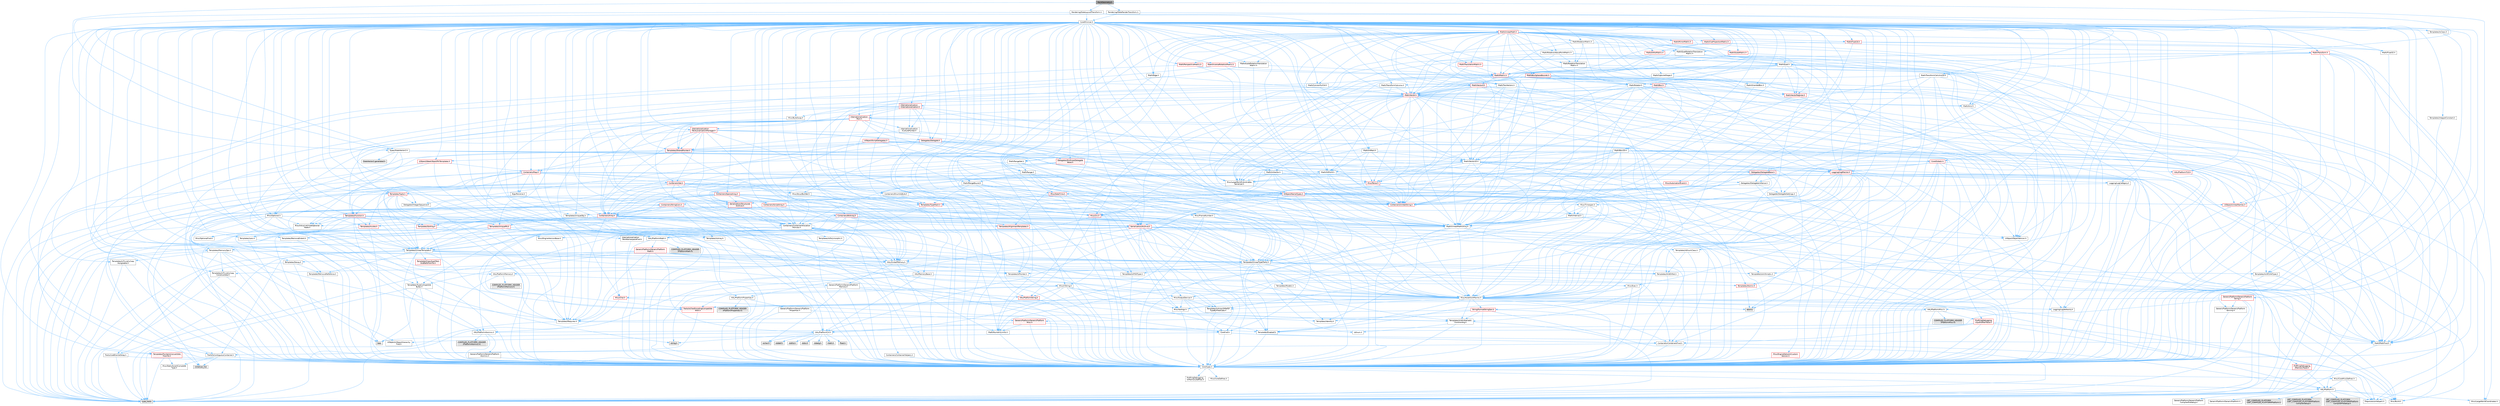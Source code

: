 digraph "PaintGeometry.h"
{
 // INTERACTIVE_SVG=YES
 // LATEX_PDF_SIZE
  bgcolor="transparent";
  edge [fontname=Helvetica,fontsize=10,labelfontname=Helvetica,labelfontsize=10];
  node [fontname=Helvetica,fontsize=10,shape=box,height=0.2,width=0.4];
  Node1 [id="Node000001",label="PaintGeometry.h",height=0.2,width=0.4,color="gray40", fillcolor="grey60", style="filled", fontcolor="black",tooltip=" "];
  Node1 -> Node2 [id="edge1_Node000001_Node000002",color="steelblue1",style="solid",tooltip=" "];
  Node2 [id="Node000002",label="CoreTypes.h",height=0.2,width=0.4,color="grey40", fillcolor="white", style="filled",URL="$dc/dec/CoreTypes_8h.html",tooltip=" "];
  Node2 -> Node3 [id="edge2_Node000002_Node000003",color="steelblue1",style="solid",tooltip=" "];
  Node3 [id="Node000003",label="HAL/Platform.h",height=0.2,width=0.4,color="grey40", fillcolor="white", style="filled",URL="$d9/dd0/Platform_8h.html",tooltip=" "];
  Node3 -> Node4 [id="edge3_Node000003_Node000004",color="steelblue1",style="solid",tooltip=" "];
  Node4 [id="Node000004",label="Misc/Build.h",height=0.2,width=0.4,color="grey40", fillcolor="white", style="filled",URL="$d3/dbb/Build_8h.html",tooltip=" "];
  Node3 -> Node5 [id="edge4_Node000003_Node000005",color="steelblue1",style="solid",tooltip=" "];
  Node5 [id="Node000005",label="Misc/LargeWorldCoordinates.h",height=0.2,width=0.4,color="grey40", fillcolor="white", style="filled",URL="$d2/dcb/LargeWorldCoordinates_8h.html",tooltip=" "];
  Node3 -> Node6 [id="edge5_Node000003_Node000006",color="steelblue1",style="solid",tooltip=" "];
  Node6 [id="Node000006",label="type_traits",height=0.2,width=0.4,color="grey60", fillcolor="#E0E0E0", style="filled",tooltip=" "];
  Node3 -> Node7 [id="edge6_Node000003_Node000007",color="steelblue1",style="solid",tooltip=" "];
  Node7 [id="Node000007",label="PreprocessorHelpers.h",height=0.2,width=0.4,color="grey40", fillcolor="white", style="filled",URL="$db/ddb/PreprocessorHelpers_8h.html",tooltip=" "];
  Node3 -> Node8 [id="edge7_Node000003_Node000008",color="steelblue1",style="solid",tooltip=" "];
  Node8 [id="Node000008",label="UBT_COMPILED_PLATFORM\l/UBT_COMPILED_PLATFORMPlatform\lCompilerPreSetup.h",height=0.2,width=0.4,color="grey60", fillcolor="#E0E0E0", style="filled",tooltip=" "];
  Node3 -> Node9 [id="edge8_Node000003_Node000009",color="steelblue1",style="solid",tooltip=" "];
  Node9 [id="Node000009",label="GenericPlatform/GenericPlatform\lCompilerPreSetup.h",height=0.2,width=0.4,color="grey40", fillcolor="white", style="filled",URL="$d9/dc8/GenericPlatformCompilerPreSetup_8h.html",tooltip=" "];
  Node3 -> Node10 [id="edge9_Node000003_Node000010",color="steelblue1",style="solid",tooltip=" "];
  Node10 [id="Node000010",label="GenericPlatform/GenericPlatform.h",height=0.2,width=0.4,color="grey40", fillcolor="white", style="filled",URL="$d6/d84/GenericPlatform_8h.html",tooltip=" "];
  Node3 -> Node11 [id="edge10_Node000003_Node000011",color="steelblue1",style="solid",tooltip=" "];
  Node11 [id="Node000011",label="UBT_COMPILED_PLATFORM\l/UBT_COMPILED_PLATFORMPlatform.h",height=0.2,width=0.4,color="grey60", fillcolor="#E0E0E0", style="filled",tooltip=" "];
  Node3 -> Node12 [id="edge11_Node000003_Node000012",color="steelblue1",style="solid",tooltip=" "];
  Node12 [id="Node000012",label="UBT_COMPILED_PLATFORM\l/UBT_COMPILED_PLATFORMPlatform\lCompilerSetup.h",height=0.2,width=0.4,color="grey60", fillcolor="#E0E0E0", style="filled",tooltip=" "];
  Node2 -> Node13 [id="edge12_Node000002_Node000013",color="steelblue1",style="solid",tooltip=" "];
  Node13 [id="Node000013",label="ProfilingDebugging\l/UMemoryDefines.h",height=0.2,width=0.4,color="grey40", fillcolor="white", style="filled",URL="$d2/da2/UMemoryDefines_8h.html",tooltip=" "];
  Node2 -> Node14 [id="edge13_Node000002_Node000014",color="steelblue1",style="solid",tooltip=" "];
  Node14 [id="Node000014",label="Misc/CoreMiscDefines.h",height=0.2,width=0.4,color="grey40", fillcolor="white", style="filled",URL="$da/d38/CoreMiscDefines_8h.html",tooltip=" "];
  Node14 -> Node3 [id="edge14_Node000014_Node000003",color="steelblue1",style="solid",tooltip=" "];
  Node14 -> Node7 [id="edge15_Node000014_Node000007",color="steelblue1",style="solid",tooltip=" "];
  Node2 -> Node15 [id="edge16_Node000002_Node000015",color="steelblue1",style="solid",tooltip=" "];
  Node15 [id="Node000015",label="Misc/CoreDefines.h",height=0.2,width=0.4,color="grey40", fillcolor="white", style="filled",URL="$d3/dd2/CoreDefines_8h.html",tooltip=" "];
  Node1 -> Node16 [id="edge17_Node000001_Node000016",color="steelblue1",style="solid",tooltip=" "];
  Node16 [id="Node000016",label="Rendering/SlateLayoutTransform.h",height=0.2,width=0.4,color="grey40", fillcolor="white", style="filled",URL="$da/dba/SlateLayoutTransform_8h.html",tooltip=" "];
  Node16 -> Node17 [id="edge18_Node000016_Node000017",color="steelblue1",style="solid",tooltip=" "];
  Node17 [id="Node000017",label="CoreMinimal.h",height=0.2,width=0.4,color="grey40", fillcolor="white", style="filled",URL="$d7/d67/CoreMinimal_8h.html",tooltip=" "];
  Node17 -> Node2 [id="edge19_Node000017_Node000002",color="steelblue1",style="solid",tooltip=" "];
  Node17 -> Node18 [id="edge20_Node000017_Node000018",color="steelblue1",style="solid",tooltip=" "];
  Node18 [id="Node000018",label="CoreFwd.h",height=0.2,width=0.4,color="grey40", fillcolor="white", style="filled",URL="$d1/d1e/CoreFwd_8h.html",tooltip=" "];
  Node18 -> Node2 [id="edge21_Node000018_Node000002",color="steelblue1",style="solid",tooltip=" "];
  Node18 -> Node19 [id="edge22_Node000018_Node000019",color="steelblue1",style="solid",tooltip=" "];
  Node19 [id="Node000019",label="Containers/ContainersFwd.h",height=0.2,width=0.4,color="grey40", fillcolor="white", style="filled",URL="$d4/d0a/ContainersFwd_8h.html",tooltip=" "];
  Node19 -> Node3 [id="edge23_Node000019_Node000003",color="steelblue1",style="solid",tooltip=" "];
  Node19 -> Node2 [id="edge24_Node000019_Node000002",color="steelblue1",style="solid",tooltip=" "];
  Node19 -> Node20 [id="edge25_Node000019_Node000020",color="steelblue1",style="solid",tooltip=" "];
  Node20 [id="Node000020",label="Traits/IsContiguousContainer.h",height=0.2,width=0.4,color="grey40", fillcolor="white", style="filled",URL="$d5/d3c/IsContiguousContainer_8h.html",tooltip=" "];
  Node20 -> Node2 [id="edge26_Node000020_Node000002",color="steelblue1",style="solid",tooltip=" "];
  Node20 -> Node21 [id="edge27_Node000020_Node000021",color="steelblue1",style="solid",tooltip=" "];
  Node21 [id="Node000021",label="Misc/StaticAssertComplete\lType.h",height=0.2,width=0.4,color="grey40", fillcolor="white", style="filled",URL="$d5/d4e/StaticAssertCompleteType_8h.html",tooltip=" "];
  Node20 -> Node22 [id="edge28_Node000020_Node000022",color="steelblue1",style="solid",tooltip=" "];
  Node22 [id="Node000022",label="initializer_list",height=0.2,width=0.4,color="grey60", fillcolor="#E0E0E0", style="filled",tooltip=" "];
  Node18 -> Node23 [id="edge29_Node000018_Node000023",color="steelblue1",style="solid",tooltip=" "];
  Node23 [id="Node000023",label="Math/MathFwd.h",height=0.2,width=0.4,color="grey40", fillcolor="white", style="filled",URL="$d2/d10/MathFwd_8h.html",tooltip=" "];
  Node23 -> Node3 [id="edge30_Node000023_Node000003",color="steelblue1",style="solid",tooltip=" "];
  Node18 -> Node24 [id="edge31_Node000018_Node000024",color="steelblue1",style="solid",tooltip=" "];
  Node24 [id="Node000024",label="UObject/UObjectHierarchy\lFwd.h",height=0.2,width=0.4,color="grey40", fillcolor="white", style="filled",URL="$d3/d13/UObjectHierarchyFwd_8h.html",tooltip=" "];
  Node17 -> Node24 [id="edge32_Node000017_Node000024",color="steelblue1",style="solid",tooltip=" "];
  Node17 -> Node19 [id="edge33_Node000017_Node000019",color="steelblue1",style="solid",tooltip=" "];
  Node17 -> Node25 [id="edge34_Node000017_Node000025",color="steelblue1",style="solid",tooltip=" "];
  Node25 [id="Node000025",label="Misc/VarArgs.h",height=0.2,width=0.4,color="grey40", fillcolor="white", style="filled",URL="$d5/d6f/VarArgs_8h.html",tooltip=" "];
  Node25 -> Node2 [id="edge35_Node000025_Node000002",color="steelblue1",style="solid",tooltip=" "];
  Node17 -> Node26 [id="edge36_Node000017_Node000026",color="steelblue1",style="solid",tooltip=" "];
  Node26 [id="Node000026",label="Logging/LogVerbosity.h",height=0.2,width=0.4,color="grey40", fillcolor="white", style="filled",URL="$d2/d8f/LogVerbosity_8h.html",tooltip=" "];
  Node26 -> Node2 [id="edge37_Node000026_Node000002",color="steelblue1",style="solid",tooltip=" "];
  Node17 -> Node27 [id="edge38_Node000017_Node000027",color="steelblue1",style="solid",tooltip=" "];
  Node27 [id="Node000027",label="Misc/OutputDevice.h",height=0.2,width=0.4,color="grey40", fillcolor="white", style="filled",URL="$d7/d32/OutputDevice_8h.html",tooltip=" "];
  Node27 -> Node18 [id="edge39_Node000027_Node000018",color="steelblue1",style="solid",tooltip=" "];
  Node27 -> Node2 [id="edge40_Node000027_Node000002",color="steelblue1",style="solid",tooltip=" "];
  Node27 -> Node26 [id="edge41_Node000027_Node000026",color="steelblue1",style="solid",tooltip=" "];
  Node27 -> Node25 [id="edge42_Node000027_Node000025",color="steelblue1",style="solid",tooltip=" "];
  Node27 -> Node28 [id="edge43_Node000027_Node000028",color="steelblue1",style="solid",tooltip=" "];
  Node28 [id="Node000028",label="Templates/IsArrayOrRefOf\lTypeByPredicate.h",height=0.2,width=0.4,color="grey40", fillcolor="white", style="filled",URL="$d6/da1/IsArrayOrRefOfTypeByPredicate_8h.html",tooltip=" "];
  Node28 -> Node2 [id="edge44_Node000028_Node000002",color="steelblue1",style="solid",tooltip=" "];
  Node27 -> Node29 [id="edge45_Node000027_Node000029",color="steelblue1",style="solid",tooltip=" "];
  Node29 [id="Node000029",label="Templates/IsValidVariadic\lFunctionArg.h",height=0.2,width=0.4,color="grey40", fillcolor="white", style="filled",URL="$d0/dc8/IsValidVariadicFunctionArg_8h.html",tooltip=" "];
  Node29 -> Node2 [id="edge46_Node000029_Node000002",color="steelblue1",style="solid",tooltip=" "];
  Node29 -> Node30 [id="edge47_Node000029_Node000030",color="steelblue1",style="solid",tooltip=" "];
  Node30 [id="Node000030",label="IsEnum.h",height=0.2,width=0.4,color="grey40", fillcolor="white", style="filled",URL="$d4/de5/IsEnum_8h.html",tooltip=" "];
  Node29 -> Node6 [id="edge48_Node000029_Node000006",color="steelblue1",style="solid",tooltip=" "];
  Node27 -> Node31 [id="edge49_Node000027_Node000031",color="steelblue1",style="solid",tooltip=" "];
  Node31 [id="Node000031",label="Traits/IsCharEncodingCompatible\lWith.h",height=0.2,width=0.4,color="red", fillcolor="#FFF0F0", style="filled",URL="$df/dd1/IsCharEncodingCompatibleWith_8h.html",tooltip=" "];
  Node31 -> Node6 [id="edge50_Node000031_Node000006",color="steelblue1",style="solid",tooltip=" "];
  Node17 -> Node33 [id="edge51_Node000017_Node000033",color="steelblue1",style="solid",tooltip=" "];
  Node33 [id="Node000033",label="HAL/PlatformCrt.h",height=0.2,width=0.4,color="grey40", fillcolor="white", style="filled",URL="$d8/d75/PlatformCrt_8h.html",tooltip=" "];
  Node33 -> Node34 [id="edge52_Node000033_Node000034",color="steelblue1",style="solid",tooltip=" "];
  Node34 [id="Node000034",label="new",height=0.2,width=0.4,color="grey60", fillcolor="#E0E0E0", style="filled",tooltip=" "];
  Node33 -> Node35 [id="edge53_Node000033_Node000035",color="steelblue1",style="solid",tooltip=" "];
  Node35 [id="Node000035",label="wchar.h",height=0.2,width=0.4,color="grey60", fillcolor="#E0E0E0", style="filled",tooltip=" "];
  Node33 -> Node36 [id="edge54_Node000033_Node000036",color="steelblue1",style="solid",tooltip=" "];
  Node36 [id="Node000036",label="stddef.h",height=0.2,width=0.4,color="grey60", fillcolor="#E0E0E0", style="filled",tooltip=" "];
  Node33 -> Node37 [id="edge55_Node000033_Node000037",color="steelblue1",style="solid",tooltip=" "];
  Node37 [id="Node000037",label="stdlib.h",height=0.2,width=0.4,color="grey60", fillcolor="#E0E0E0", style="filled",tooltip=" "];
  Node33 -> Node38 [id="edge56_Node000033_Node000038",color="steelblue1",style="solid",tooltip=" "];
  Node38 [id="Node000038",label="stdio.h",height=0.2,width=0.4,color="grey60", fillcolor="#E0E0E0", style="filled",tooltip=" "];
  Node33 -> Node39 [id="edge57_Node000033_Node000039",color="steelblue1",style="solid",tooltip=" "];
  Node39 [id="Node000039",label="stdarg.h",height=0.2,width=0.4,color="grey60", fillcolor="#E0E0E0", style="filled",tooltip=" "];
  Node33 -> Node40 [id="edge58_Node000033_Node000040",color="steelblue1",style="solid",tooltip=" "];
  Node40 [id="Node000040",label="math.h",height=0.2,width=0.4,color="grey60", fillcolor="#E0E0E0", style="filled",tooltip=" "];
  Node33 -> Node41 [id="edge59_Node000033_Node000041",color="steelblue1",style="solid",tooltip=" "];
  Node41 [id="Node000041",label="float.h",height=0.2,width=0.4,color="grey60", fillcolor="#E0E0E0", style="filled",tooltip=" "];
  Node33 -> Node42 [id="edge60_Node000033_Node000042",color="steelblue1",style="solid",tooltip=" "];
  Node42 [id="Node000042",label="string.h",height=0.2,width=0.4,color="grey60", fillcolor="#E0E0E0", style="filled",tooltip=" "];
  Node17 -> Node43 [id="edge61_Node000017_Node000043",color="steelblue1",style="solid",tooltip=" "];
  Node43 [id="Node000043",label="HAL/PlatformMisc.h",height=0.2,width=0.4,color="grey40", fillcolor="white", style="filled",URL="$d0/df5/PlatformMisc_8h.html",tooltip=" "];
  Node43 -> Node2 [id="edge62_Node000043_Node000002",color="steelblue1",style="solid",tooltip=" "];
  Node43 -> Node44 [id="edge63_Node000043_Node000044",color="steelblue1",style="solid",tooltip=" "];
  Node44 [id="Node000044",label="GenericPlatform/GenericPlatform\lMisc.h",height=0.2,width=0.4,color="red", fillcolor="#FFF0F0", style="filled",URL="$db/d9a/GenericPlatformMisc_8h.html",tooltip=" "];
  Node44 -> Node18 [id="edge64_Node000044_Node000018",color="steelblue1",style="solid",tooltip=" "];
  Node44 -> Node2 [id="edge65_Node000044_Node000002",color="steelblue1",style="solid",tooltip=" "];
  Node44 -> Node33 [id="edge66_Node000044_Node000033",color="steelblue1",style="solid",tooltip=" "];
  Node44 -> Node48 [id="edge67_Node000044_Node000048",color="steelblue1",style="solid",tooltip=" "];
  Node48 [id="Node000048",label="Math/NumericLimits.h",height=0.2,width=0.4,color="grey40", fillcolor="white", style="filled",URL="$df/d1b/NumericLimits_8h.html",tooltip=" "];
  Node48 -> Node2 [id="edge68_Node000048_Node000002",color="steelblue1",style="solid",tooltip=" "];
  Node43 -> Node53 [id="edge69_Node000043_Node000053",color="steelblue1",style="solid",tooltip=" "];
  Node53 [id="Node000053",label="COMPILED_PLATFORM_HEADER\l(PlatformMisc.h)",height=0.2,width=0.4,color="grey60", fillcolor="#E0E0E0", style="filled",tooltip=" "];
  Node43 -> Node54 [id="edge70_Node000043_Node000054",color="steelblue1",style="solid",tooltip=" "];
  Node54 [id="Node000054",label="ProfilingDebugging\l/CpuProfilerTrace.h",height=0.2,width=0.4,color="red", fillcolor="#FFF0F0", style="filled",URL="$da/dcb/CpuProfilerTrace_8h.html",tooltip=" "];
  Node54 -> Node2 [id="edge71_Node000054_Node000002",color="steelblue1",style="solid",tooltip=" "];
  Node54 -> Node19 [id="edge72_Node000054_Node000019",color="steelblue1",style="solid",tooltip=" "];
  Node54 -> Node55 [id="edge73_Node000054_Node000055",color="steelblue1",style="solid",tooltip=" "];
  Node55 [id="Node000055",label="HAL/PlatformAtomics.h",height=0.2,width=0.4,color="grey40", fillcolor="white", style="filled",URL="$d3/d36/PlatformAtomics_8h.html",tooltip=" "];
  Node55 -> Node2 [id="edge74_Node000055_Node000002",color="steelblue1",style="solid",tooltip=" "];
  Node55 -> Node56 [id="edge75_Node000055_Node000056",color="steelblue1",style="solid",tooltip=" "];
  Node56 [id="Node000056",label="GenericPlatform/GenericPlatform\lAtomics.h",height=0.2,width=0.4,color="grey40", fillcolor="white", style="filled",URL="$da/d72/GenericPlatformAtomics_8h.html",tooltip=" "];
  Node56 -> Node2 [id="edge76_Node000056_Node000002",color="steelblue1",style="solid",tooltip=" "];
  Node55 -> Node57 [id="edge77_Node000055_Node000057",color="steelblue1",style="solid",tooltip=" "];
  Node57 [id="Node000057",label="COMPILED_PLATFORM_HEADER\l(PlatformAtomics.h)",height=0.2,width=0.4,color="grey60", fillcolor="#E0E0E0", style="filled",tooltip=" "];
  Node54 -> Node7 [id="edge78_Node000054_Node000007",color="steelblue1",style="solid",tooltip=" "];
  Node54 -> Node4 [id="edge79_Node000054_Node000004",color="steelblue1",style="solid",tooltip=" "];
  Node17 -> Node62 [id="edge80_Node000017_Node000062",color="steelblue1",style="solid",tooltip=" "];
  Node62 [id="Node000062",label="Misc/AssertionMacros.h",height=0.2,width=0.4,color="grey40", fillcolor="white", style="filled",URL="$d0/dfa/AssertionMacros_8h.html",tooltip=" "];
  Node62 -> Node2 [id="edge81_Node000062_Node000002",color="steelblue1",style="solid",tooltip=" "];
  Node62 -> Node3 [id="edge82_Node000062_Node000003",color="steelblue1",style="solid",tooltip=" "];
  Node62 -> Node43 [id="edge83_Node000062_Node000043",color="steelblue1",style="solid",tooltip=" "];
  Node62 -> Node7 [id="edge84_Node000062_Node000007",color="steelblue1",style="solid",tooltip=" "];
  Node62 -> Node63 [id="edge85_Node000062_Node000063",color="steelblue1",style="solid",tooltip=" "];
  Node63 [id="Node000063",label="Templates/EnableIf.h",height=0.2,width=0.4,color="grey40", fillcolor="white", style="filled",URL="$d7/d60/EnableIf_8h.html",tooltip=" "];
  Node63 -> Node2 [id="edge86_Node000063_Node000002",color="steelblue1",style="solid",tooltip=" "];
  Node62 -> Node28 [id="edge87_Node000062_Node000028",color="steelblue1",style="solid",tooltip=" "];
  Node62 -> Node29 [id="edge88_Node000062_Node000029",color="steelblue1",style="solid",tooltip=" "];
  Node62 -> Node31 [id="edge89_Node000062_Node000031",color="steelblue1",style="solid",tooltip=" "];
  Node62 -> Node25 [id="edge90_Node000062_Node000025",color="steelblue1",style="solid",tooltip=" "];
  Node62 -> Node64 [id="edge91_Node000062_Node000064",color="steelblue1",style="solid",tooltip=" "];
  Node64 [id="Node000064",label="String/FormatStringSan.h",height=0.2,width=0.4,color="red", fillcolor="#FFF0F0", style="filled",URL="$d3/d8b/FormatStringSan_8h.html",tooltip=" "];
  Node64 -> Node6 [id="edge92_Node000064_Node000006",color="steelblue1",style="solid",tooltip=" "];
  Node64 -> Node2 [id="edge93_Node000064_Node000002",color="steelblue1",style="solid",tooltip=" "];
  Node64 -> Node65 [id="edge94_Node000064_Node000065",color="steelblue1",style="solid",tooltip=" "];
  Node65 [id="Node000065",label="Templates/Requires.h",height=0.2,width=0.4,color="grey40", fillcolor="white", style="filled",URL="$dc/d96/Requires_8h.html",tooltip=" "];
  Node65 -> Node63 [id="edge95_Node000065_Node000063",color="steelblue1",style="solid",tooltip=" "];
  Node65 -> Node6 [id="edge96_Node000065_Node000006",color="steelblue1",style="solid",tooltip=" "];
  Node64 -> Node66 [id="edge97_Node000064_Node000066",color="steelblue1",style="solid",tooltip=" "];
  Node66 [id="Node000066",label="Templates/Identity.h",height=0.2,width=0.4,color="grey40", fillcolor="white", style="filled",URL="$d0/dd5/Identity_8h.html",tooltip=" "];
  Node64 -> Node29 [id="edge98_Node000064_Node000029",color="steelblue1",style="solid",tooltip=" "];
  Node64 -> Node19 [id="edge99_Node000064_Node000019",color="steelblue1",style="solid",tooltip=" "];
  Node62 -> Node70 [id="edge100_Node000062_Node000070",color="steelblue1",style="solid",tooltip=" "];
  Node70 [id="Node000070",label="atomic",height=0.2,width=0.4,color="grey60", fillcolor="#E0E0E0", style="filled",tooltip=" "];
  Node17 -> Node71 [id="edge101_Node000017_Node000071",color="steelblue1",style="solid",tooltip=" "];
  Node71 [id="Node000071",label="Templates/IsPointer.h",height=0.2,width=0.4,color="grey40", fillcolor="white", style="filled",URL="$d7/d05/IsPointer_8h.html",tooltip=" "];
  Node71 -> Node2 [id="edge102_Node000071_Node000002",color="steelblue1",style="solid",tooltip=" "];
  Node17 -> Node72 [id="edge103_Node000017_Node000072",color="steelblue1",style="solid",tooltip=" "];
  Node72 [id="Node000072",label="HAL/PlatformMemory.h",height=0.2,width=0.4,color="grey40", fillcolor="white", style="filled",URL="$de/d68/PlatformMemory_8h.html",tooltip=" "];
  Node72 -> Node2 [id="edge104_Node000072_Node000002",color="steelblue1",style="solid",tooltip=" "];
  Node72 -> Node73 [id="edge105_Node000072_Node000073",color="steelblue1",style="solid",tooltip=" "];
  Node73 [id="Node000073",label="GenericPlatform/GenericPlatform\lMemory.h",height=0.2,width=0.4,color="grey40", fillcolor="white", style="filled",URL="$dd/d22/GenericPlatformMemory_8h.html",tooltip=" "];
  Node73 -> Node18 [id="edge106_Node000073_Node000018",color="steelblue1",style="solid",tooltip=" "];
  Node73 -> Node2 [id="edge107_Node000073_Node000002",color="steelblue1",style="solid",tooltip=" "];
  Node73 -> Node74 [id="edge108_Node000073_Node000074",color="steelblue1",style="solid",tooltip=" "];
  Node74 [id="Node000074",label="HAL/PlatformString.h",height=0.2,width=0.4,color="red", fillcolor="#FFF0F0", style="filled",URL="$db/db5/PlatformString_8h.html",tooltip=" "];
  Node74 -> Node2 [id="edge109_Node000074_Node000002",color="steelblue1",style="solid",tooltip=" "];
  Node73 -> Node42 [id="edge110_Node000073_Node000042",color="steelblue1",style="solid",tooltip=" "];
  Node73 -> Node35 [id="edge111_Node000073_Node000035",color="steelblue1",style="solid",tooltip=" "];
  Node72 -> Node76 [id="edge112_Node000072_Node000076",color="steelblue1",style="solid",tooltip=" "];
  Node76 [id="Node000076",label="COMPILED_PLATFORM_HEADER\l(PlatformMemory.h)",height=0.2,width=0.4,color="grey60", fillcolor="#E0E0E0", style="filled",tooltip=" "];
  Node17 -> Node55 [id="edge113_Node000017_Node000055",color="steelblue1",style="solid",tooltip=" "];
  Node17 -> Node77 [id="edge114_Node000017_Node000077",color="steelblue1",style="solid",tooltip=" "];
  Node77 [id="Node000077",label="Misc/Exec.h",height=0.2,width=0.4,color="grey40", fillcolor="white", style="filled",URL="$de/ddb/Exec_8h.html",tooltip=" "];
  Node77 -> Node2 [id="edge115_Node000077_Node000002",color="steelblue1",style="solid",tooltip=" "];
  Node77 -> Node62 [id="edge116_Node000077_Node000062",color="steelblue1",style="solid",tooltip=" "];
  Node17 -> Node78 [id="edge117_Node000017_Node000078",color="steelblue1",style="solid",tooltip=" "];
  Node78 [id="Node000078",label="HAL/MemoryBase.h",height=0.2,width=0.4,color="grey40", fillcolor="white", style="filled",URL="$d6/d9f/MemoryBase_8h.html",tooltip=" "];
  Node78 -> Node2 [id="edge118_Node000078_Node000002",color="steelblue1",style="solid",tooltip=" "];
  Node78 -> Node55 [id="edge119_Node000078_Node000055",color="steelblue1",style="solid",tooltip=" "];
  Node78 -> Node33 [id="edge120_Node000078_Node000033",color="steelblue1",style="solid",tooltip=" "];
  Node78 -> Node77 [id="edge121_Node000078_Node000077",color="steelblue1",style="solid",tooltip=" "];
  Node78 -> Node27 [id="edge122_Node000078_Node000027",color="steelblue1",style="solid",tooltip=" "];
  Node78 -> Node79 [id="edge123_Node000078_Node000079",color="steelblue1",style="solid",tooltip=" "];
  Node79 [id="Node000079",label="Templates/Atomic.h",height=0.2,width=0.4,color="red", fillcolor="#FFF0F0", style="filled",URL="$d3/d91/Atomic_8h.html",tooltip=" "];
  Node79 -> Node70 [id="edge124_Node000079_Node000070",color="steelblue1",style="solid",tooltip=" "];
  Node17 -> Node88 [id="edge125_Node000017_Node000088",color="steelblue1",style="solid",tooltip=" "];
  Node88 [id="Node000088",label="HAL/UnrealMemory.h",height=0.2,width=0.4,color="grey40", fillcolor="white", style="filled",URL="$d9/d96/UnrealMemory_8h.html",tooltip=" "];
  Node88 -> Node2 [id="edge126_Node000088_Node000002",color="steelblue1",style="solid",tooltip=" "];
  Node88 -> Node73 [id="edge127_Node000088_Node000073",color="steelblue1",style="solid",tooltip=" "];
  Node88 -> Node78 [id="edge128_Node000088_Node000078",color="steelblue1",style="solid",tooltip=" "];
  Node88 -> Node72 [id="edge129_Node000088_Node000072",color="steelblue1",style="solid",tooltip=" "];
  Node88 -> Node89 [id="edge130_Node000088_Node000089",color="steelblue1",style="solid",tooltip=" "];
  Node89 [id="Node000089",label="ProfilingDebugging\l/MemoryTrace.h",height=0.2,width=0.4,color="red", fillcolor="#FFF0F0", style="filled",URL="$da/dd7/MemoryTrace_8h.html",tooltip=" "];
  Node89 -> Node3 [id="edge131_Node000089_Node000003",color="steelblue1",style="solid",tooltip=" "];
  Node88 -> Node71 [id="edge132_Node000088_Node000071",color="steelblue1",style="solid",tooltip=" "];
  Node17 -> Node90 [id="edge133_Node000017_Node000090",color="steelblue1",style="solid",tooltip=" "];
  Node90 [id="Node000090",label="Templates/IsArithmetic.h",height=0.2,width=0.4,color="grey40", fillcolor="white", style="filled",URL="$d2/d5d/IsArithmetic_8h.html",tooltip=" "];
  Node90 -> Node2 [id="edge134_Node000090_Node000002",color="steelblue1",style="solid",tooltip=" "];
  Node17 -> Node84 [id="edge135_Node000017_Node000084",color="steelblue1",style="solid",tooltip=" "];
  Node84 [id="Node000084",label="Templates/AndOrNot.h",height=0.2,width=0.4,color="grey40", fillcolor="white", style="filled",URL="$db/d0a/AndOrNot_8h.html",tooltip=" "];
  Node84 -> Node2 [id="edge136_Node000084_Node000002",color="steelblue1",style="solid",tooltip=" "];
  Node17 -> Node91 [id="edge137_Node000017_Node000091",color="steelblue1",style="solid",tooltip=" "];
  Node91 [id="Node000091",label="Templates/IsPODType.h",height=0.2,width=0.4,color="grey40", fillcolor="white", style="filled",URL="$d7/db1/IsPODType_8h.html",tooltip=" "];
  Node91 -> Node2 [id="edge138_Node000091_Node000002",color="steelblue1",style="solid",tooltip=" "];
  Node17 -> Node92 [id="edge139_Node000017_Node000092",color="steelblue1",style="solid",tooltip=" "];
  Node92 [id="Node000092",label="Templates/IsUECoreType.h",height=0.2,width=0.4,color="grey40", fillcolor="white", style="filled",URL="$d1/db8/IsUECoreType_8h.html",tooltip=" "];
  Node92 -> Node2 [id="edge140_Node000092_Node000002",color="steelblue1",style="solid",tooltip=" "];
  Node92 -> Node6 [id="edge141_Node000092_Node000006",color="steelblue1",style="solid",tooltip=" "];
  Node17 -> Node85 [id="edge142_Node000017_Node000085",color="steelblue1",style="solid",tooltip=" "];
  Node85 [id="Node000085",label="Templates/IsTriviallyCopy\lConstructible.h",height=0.2,width=0.4,color="grey40", fillcolor="white", style="filled",URL="$d3/d78/IsTriviallyCopyConstructible_8h.html",tooltip=" "];
  Node85 -> Node2 [id="edge143_Node000085_Node000002",color="steelblue1",style="solid",tooltip=" "];
  Node85 -> Node6 [id="edge144_Node000085_Node000006",color="steelblue1",style="solid",tooltip=" "];
  Node17 -> Node93 [id="edge145_Node000017_Node000093",color="steelblue1",style="solid",tooltip=" "];
  Node93 [id="Node000093",label="Templates/UnrealTypeTraits.h",height=0.2,width=0.4,color="grey40", fillcolor="white", style="filled",URL="$d2/d2d/UnrealTypeTraits_8h.html",tooltip=" "];
  Node93 -> Node2 [id="edge146_Node000093_Node000002",color="steelblue1",style="solid",tooltip=" "];
  Node93 -> Node71 [id="edge147_Node000093_Node000071",color="steelblue1",style="solid",tooltip=" "];
  Node93 -> Node62 [id="edge148_Node000093_Node000062",color="steelblue1",style="solid",tooltip=" "];
  Node93 -> Node84 [id="edge149_Node000093_Node000084",color="steelblue1",style="solid",tooltip=" "];
  Node93 -> Node63 [id="edge150_Node000093_Node000063",color="steelblue1",style="solid",tooltip=" "];
  Node93 -> Node90 [id="edge151_Node000093_Node000090",color="steelblue1",style="solid",tooltip=" "];
  Node93 -> Node30 [id="edge152_Node000093_Node000030",color="steelblue1",style="solid",tooltip=" "];
  Node93 -> Node94 [id="edge153_Node000093_Node000094",color="steelblue1",style="solid",tooltip=" "];
  Node94 [id="Node000094",label="Templates/Models.h",height=0.2,width=0.4,color="grey40", fillcolor="white", style="filled",URL="$d3/d0c/Models_8h.html",tooltip=" "];
  Node94 -> Node66 [id="edge154_Node000094_Node000066",color="steelblue1",style="solid",tooltip=" "];
  Node93 -> Node91 [id="edge155_Node000093_Node000091",color="steelblue1",style="solid",tooltip=" "];
  Node93 -> Node92 [id="edge156_Node000093_Node000092",color="steelblue1",style="solid",tooltip=" "];
  Node93 -> Node85 [id="edge157_Node000093_Node000085",color="steelblue1",style="solid",tooltip=" "];
  Node17 -> Node63 [id="edge158_Node000017_Node000063",color="steelblue1",style="solid",tooltip=" "];
  Node17 -> Node95 [id="edge159_Node000017_Node000095",color="steelblue1",style="solid",tooltip=" "];
  Node95 [id="Node000095",label="Templates/RemoveReference.h",height=0.2,width=0.4,color="grey40", fillcolor="white", style="filled",URL="$da/dbe/RemoveReference_8h.html",tooltip=" "];
  Node95 -> Node2 [id="edge160_Node000095_Node000002",color="steelblue1",style="solid",tooltip=" "];
  Node17 -> Node96 [id="edge161_Node000017_Node000096",color="steelblue1",style="solid",tooltip=" "];
  Node96 [id="Node000096",label="Templates/IntegralConstant.h",height=0.2,width=0.4,color="grey40", fillcolor="white", style="filled",URL="$db/d1b/IntegralConstant_8h.html",tooltip=" "];
  Node96 -> Node2 [id="edge162_Node000096_Node000002",color="steelblue1",style="solid",tooltip=" "];
  Node17 -> Node97 [id="edge163_Node000017_Node000097",color="steelblue1",style="solid",tooltip=" "];
  Node97 [id="Node000097",label="Templates/IsClass.h",height=0.2,width=0.4,color="grey40", fillcolor="white", style="filled",URL="$db/dcb/IsClass_8h.html",tooltip=" "];
  Node97 -> Node2 [id="edge164_Node000097_Node000002",color="steelblue1",style="solid",tooltip=" "];
  Node17 -> Node98 [id="edge165_Node000017_Node000098",color="steelblue1",style="solid",tooltip=" "];
  Node98 [id="Node000098",label="Templates/TypeCompatible\lBytes.h",height=0.2,width=0.4,color="grey40", fillcolor="white", style="filled",URL="$df/d0a/TypeCompatibleBytes_8h.html",tooltip=" "];
  Node98 -> Node2 [id="edge166_Node000098_Node000002",color="steelblue1",style="solid",tooltip=" "];
  Node98 -> Node42 [id="edge167_Node000098_Node000042",color="steelblue1",style="solid",tooltip=" "];
  Node98 -> Node34 [id="edge168_Node000098_Node000034",color="steelblue1",style="solid",tooltip=" "];
  Node98 -> Node6 [id="edge169_Node000098_Node000006",color="steelblue1",style="solid",tooltip=" "];
  Node17 -> Node20 [id="edge170_Node000017_Node000020",color="steelblue1",style="solid",tooltip=" "];
  Node17 -> Node99 [id="edge171_Node000017_Node000099",color="steelblue1",style="solid",tooltip=" "];
  Node99 [id="Node000099",label="Templates/UnrealTemplate.h",height=0.2,width=0.4,color="grey40", fillcolor="white", style="filled",URL="$d4/d24/UnrealTemplate_8h.html",tooltip=" "];
  Node99 -> Node2 [id="edge172_Node000099_Node000002",color="steelblue1",style="solid",tooltip=" "];
  Node99 -> Node71 [id="edge173_Node000099_Node000071",color="steelblue1",style="solid",tooltip=" "];
  Node99 -> Node88 [id="edge174_Node000099_Node000088",color="steelblue1",style="solid",tooltip=" "];
  Node99 -> Node100 [id="edge175_Node000099_Node000100",color="steelblue1",style="solid",tooltip=" "];
  Node100 [id="Node000100",label="Templates/CopyQualifiers\lAndRefsFromTo.h",height=0.2,width=0.4,color="red", fillcolor="#FFF0F0", style="filled",URL="$d3/db3/CopyQualifiersAndRefsFromTo_8h.html",tooltip=" "];
  Node99 -> Node93 [id="edge176_Node000099_Node000093",color="steelblue1",style="solid",tooltip=" "];
  Node99 -> Node95 [id="edge177_Node000099_Node000095",color="steelblue1",style="solid",tooltip=" "];
  Node99 -> Node65 [id="edge178_Node000099_Node000065",color="steelblue1",style="solid",tooltip=" "];
  Node99 -> Node98 [id="edge179_Node000099_Node000098",color="steelblue1",style="solid",tooltip=" "];
  Node99 -> Node66 [id="edge180_Node000099_Node000066",color="steelblue1",style="solid",tooltip=" "];
  Node99 -> Node20 [id="edge181_Node000099_Node000020",color="steelblue1",style="solid",tooltip=" "];
  Node99 -> Node102 [id="edge182_Node000099_Node000102",color="steelblue1",style="solid",tooltip=" "];
  Node102 [id="Node000102",label="Traits/UseBitwiseSwap.h",height=0.2,width=0.4,color="grey40", fillcolor="white", style="filled",URL="$db/df3/UseBitwiseSwap_8h.html",tooltip=" "];
  Node102 -> Node2 [id="edge183_Node000102_Node000002",color="steelblue1",style="solid",tooltip=" "];
  Node102 -> Node6 [id="edge184_Node000102_Node000006",color="steelblue1",style="solid",tooltip=" "];
  Node99 -> Node6 [id="edge185_Node000099_Node000006",color="steelblue1",style="solid",tooltip=" "];
  Node17 -> Node48 [id="edge186_Node000017_Node000048",color="steelblue1",style="solid",tooltip=" "];
  Node17 -> Node103 [id="edge187_Node000017_Node000103",color="steelblue1",style="solid",tooltip=" "];
  Node103 [id="Node000103",label="HAL/PlatformMath.h",height=0.2,width=0.4,color="grey40", fillcolor="white", style="filled",URL="$dc/d53/PlatformMath_8h.html",tooltip=" "];
  Node103 -> Node2 [id="edge188_Node000103_Node000002",color="steelblue1",style="solid",tooltip=" "];
  Node103 -> Node104 [id="edge189_Node000103_Node000104",color="steelblue1",style="solid",tooltip=" "];
  Node104 [id="Node000104",label="GenericPlatform/GenericPlatform\lMath.h",height=0.2,width=0.4,color="red", fillcolor="#FFF0F0", style="filled",URL="$d5/d79/GenericPlatformMath_8h.html",tooltip=" "];
  Node104 -> Node2 [id="edge190_Node000104_Node000002",color="steelblue1",style="solid",tooltip=" "];
  Node104 -> Node19 [id="edge191_Node000104_Node000019",color="steelblue1",style="solid",tooltip=" "];
  Node104 -> Node33 [id="edge192_Node000104_Node000033",color="steelblue1",style="solid",tooltip=" "];
  Node104 -> Node84 [id="edge193_Node000104_Node000084",color="steelblue1",style="solid",tooltip=" "];
  Node104 -> Node105 [id="edge194_Node000104_Node000105",color="steelblue1",style="solid",tooltip=" "];
  Node105 [id="Node000105",label="Templates/Decay.h",height=0.2,width=0.4,color="grey40", fillcolor="white", style="filled",URL="$dd/d0f/Decay_8h.html",tooltip=" "];
  Node105 -> Node2 [id="edge195_Node000105_Node000002",color="steelblue1",style="solid",tooltip=" "];
  Node105 -> Node95 [id="edge196_Node000105_Node000095",color="steelblue1",style="solid",tooltip=" "];
  Node105 -> Node6 [id="edge197_Node000105_Node000006",color="steelblue1",style="solid",tooltip=" "];
  Node104 -> Node93 [id="edge198_Node000104_Node000093",color="steelblue1",style="solid",tooltip=" "];
  Node104 -> Node65 [id="edge199_Node000104_Node000065",color="steelblue1",style="solid",tooltip=" "];
  Node104 -> Node98 [id="edge200_Node000104_Node000098",color="steelblue1",style="solid",tooltip=" "];
  Node104 -> Node6 [id="edge201_Node000104_Node000006",color="steelblue1",style="solid",tooltip=" "];
  Node103 -> Node110 [id="edge202_Node000103_Node000110",color="steelblue1",style="solid",tooltip=" "];
  Node110 [id="Node000110",label="COMPILED_PLATFORM_HEADER\l(PlatformMath.h)",height=0.2,width=0.4,color="grey60", fillcolor="#E0E0E0", style="filled",tooltip=" "];
  Node17 -> Node86 [id="edge203_Node000017_Node000086",color="steelblue1",style="solid",tooltip=" "];
  Node86 [id="Node000086",label="Templates/IsTriviallyCopy\lAssignable.h",height=0.2,width=0.4,color="grey40", fillcolor="white", style="filled",URL="$d2/df2/IsTriviallyCopyAssignable_8h.html",tooltip=" "];
  Node86 -> Node2 [id="edge204_Node000086_Node000002",color="steelblue1",style="solid",tooltip=" "];
  Node86 -> Node6 [id="edge205_Node000086_Node000006",color="steelblue1",style="solid",tooltip=" "];
  Node17 -> Node111 [id="edge206_Node000017_Node000111",color="steelblue1",style="solid",tooltip=" "];
  Node111 [id="Node000111",label="Templates/MemoryOps.h",height=0.2,width=0.4,color="grey40", fillcolor="white", style="filled",URL="$db/dea/MemoryOps_8h.html",tooltip=" "];
  Node111 -> Node2 [id="edge207_Node000111_Node000002",color="steelblue1",style="solid",tooltip=" "];
  Node111 -> Node88 [id="edge208_Node000111_Node000088",color="steelblue1",style="solid",tooltip=" "];
  Node111 -> Node86 [id="edge209_Node000111_Node000086",color="steelblue1",style="solid",tooltip=" "];
  Node111 -> Node85 [id="edge210_Node000111_Node000085",color="steelblue1",style="solid",tooltip=" "];
  Node111 -> Node65 [id="edge211_Node000111_Node000065",color="steelblue1",style="solid",tooltip=" "];
  Node111 -> Node93 [id="edge212_Node000111_Node000093",color="steelblue1",style="solid",tooltip=" "];
  Node111 -> Node102 [id="edge213_Node000111_Node000102",color="steelblue1",style="solid",tooltip=" "];
  Node111 -> Node34 [id="edge214_Node000111_Node000034",color="steelblue1",style="solid",tooltip=" "];
  Node111 -> Node6 [id="edge215_Node000111_Node000006",color="steelblue1",style="solid",tooltip=" "];
  Node17 -> Node112 [id="edge216_Node000017_Node000112",color="steelblue1",style="solid",tooltip=" "];
  Node112 [id="Node000112",label="Containers/ContainerAllocation\lPolicies.h",height=0.2,width=0.4,color="grey40", fillcolor="white", style="filled",URL="$d7/dff/ContainerAllocationPolicies_8h.html",tooltip=" "];
  Node112 -> Node2 [id="edge217_Node000112_Node000002",color="steelblue1",style="solid",tooltip=" "];
  Node112 -> Node113 [id="edge218_Node000112_Node000113",color="steelblue1",style="solid",tooltip=" "];
  Node113 [id="Node000113",label="Containers/ContainerHelpers.h",height=0.2,width=0.4,color="grey40", fillcolor="white", style="filled",URL="$d7/d33/ContainerHelpers_8h.html",tooltip=" "];
  Node113 -> Node2 [id="edge219_Node000113_Node000002",color="steelblue1",style="solid",tooltip=" "];
  Node112 -> Node112 [id="edge220_Node000112_Node000112",color="steelblue1",style="solid",tooltip=" "];
  Node112 -> Node103 [id="edge221_Node000112_Node000103",color="steelblue1",style="solid",tooltip=" "];
  Node112 -> Node88 [id="edge222_Node000112_Node000088",color="steelblue1",style="solid",tooltip=" "];
  Node112 -> Node48 [id="edge223_Node000112_Node000048",color="steelblue1",style="solid",tooltip=" "];
  Node112 -> Node62 [id="edge224_Node000112_Node000062",color="steelblue1",style="solid",tooltip=" "];
  Node112 -> Node114 [id="edge225_Node000112_Node000114",color="steelblue1",style="solid",tooltip=" "];
  Node114 [id="Node000114",label="Templates/IsPolymorphic.h",height=0.2,width=0.4,color="grey40", fillcolor="white", style="filled",URL="$dc/d20/IsPolymorphic_8h.html",tooltip=" "];
  Node112 -> Node111 [id="edge226_Node000112_Node000111",color="steelblue1",style="solid",tooltip=" "];
  Node112 -> Node98 [id="edge227_Node000112_Node000098",color="steelblue1",style="solid",tooltip=" "];
  Node112 -> Node6 [id="edge228_Node000112_Node000006",color="steelblue1",style="solid",tooltip=" "];
  Node17 -> Node115 [id="edge229_Node000017_Node000115",color="steelblue1",style="solid",tooltip=" "];
  Node115 [id="Node000115",label="Templates/IsEnumClass.h",height=0.2,width=0.4,color="grey40", fillcolor="white", style="filled",URL="$d7/d15/IsEnumClass_8h.html",tooltip=" "];
  Node115 -> Node2 [id="edge230_Node000115_Node000002",color="steelblue1",style="solid",tooltip=" "];
  Node115 -> Node84 [id="edge231_Node000115_Node000084",color="steelblue1",style="solid",tooltip=" "];
  Node17 -> Node116 [id="edge232_Node000017_Node000116",color="steelblue1",style="solid",tooltip=" "];
  Node116 [id="Node000116",label="HAL/PlatformProperties.h",height=0.2,width=0.4,color="grey40", fillcolor="white", style="filled",URL="$d9/db0/PlatformProperties_8h.html",tooltip=" "];
  Node116 -> Node2 [id="edge233_Node000116_Node000002",color="steelblue1",style="solid",tooltip=" "];
  Node116 -> Node117 [id="edge234_Node000116_Node000117",color="steelblue1",style="solid",tooltip=" "];
  Node117 [id="Node000117",label="GenericPlatform/GenericPlatform\lProperties.h",height=0.2,width=0.4,color="grey40", fillcolor="white", style="filled",URL="$d2/dcd/GenericPlatformProperties_8h.html",tooltip=" "];
  Node117 -> Node2 [id="edge235_Node000117_Node000002",color="steelblue1",style="solid",tooltip=" "];
  Node117 -> Node44 [id="edge236_Node000117_Node000044",color="steelblue1",style="solid",tooltip=" "];
  Node116 -> Node118 [id="edge237_Node000116_Node000118",color="steelblue1",style="solid",tooltip=" "];
  Node118 [id="Node000118",label="COMPILED_PLATFORM_HEADER\l(PlatformProperties.h)",height=0.2,width=0.4,color="grey60", fillcolor="#E0E0E0", style="filled",tooltip=" "];
  Node17 -> Node119 [id="edge238_Node000017_Node000119",color="steelblue1",style="solid",tooltip=" "];
  Node119 [id="Node000119",label="Misc/EngineVersionBase.h",height=0.2,width=0.4,color="grey40", fillcolor="white", style="filled",URL="$d5/d2b/EngineVersionBase_8h.html",tooltip=" "];
  Node119 -> Node2 [id="edge239_Node000119_Node000002",color="steelblue1",style="solid",tooltip=" "];
  Node17 -> Node120 [id="edge240_Node000017_Node000120",color="steelblue1",style="solid",tooltip=" "];
  Node120 [id="Node000120",label="Internationalization\l/TextNamespaceFwd.h",height=0.2,width=0.4,color="grey40", fillcolor="white", style="filled",URL="$d8/d97/TextNamespaceFwd_8h.html",tooltip=" "];
  Node120 -> Node2 [id="edge241_Node000120_Node000002",color="steelblue1",style="solid",tooltip=" "];
  Node17 -> Node121 [id="edge242_Node000017_Node000121",color="steelblue1",style="solid",tooltip=" "];
  Node121 [id="Node000121",label="Serialization/Archive.h",height=0.2,width=0.4,color="red", fillcolor="#FFF0F0", style="filled",URL="$d7/d3b/Archive_8h.html",tooltip=" "];
  Node121 -> Node18 [id="edge243_Node000121_Node000018",color="steelblue1",style="solid",tooltip=" "];
  Node121 -> Node2 [id="edge244_Node000121_Node000002",color="steelblue1",style="solid",tooltip=" "];
  Node121 -> Node116 [id="edge245_Node000121_Node000116",color="steelblue1",style="solid",tooltip=" "];
  Node121 -> Node120 [id="edge246_Node000121_Node000120",color="steelblue1",style="solid",tooltip=" "];
  Node121 -> Node23 [id="edge247_Node000121_Node000023",color="steelblue1",style="solid",tooltip=" "];
  Node121 -> Node62 [id="edge248_Node000121_Node000062",color="steelblue1",style="solid",tooltip=" "];
  Node121 -> Node4 [id="edge249_Node000121_Node000004",color="steelblue1",style="solid",tooltip=" "];
  Node121 -> Node119 [id="edge250_Node000121_Node000119",color="steelblue1",style="solid",tooltip=" "];
  Node121 -> Node25 [id="edge251_Node000121_Node000025",color="steelblue1",style="solid",tooltip=" "];
  Node121 -> Node63 [id="edge252_Node000121_Node000063",color="steelblue1",style="solid",tooltip=" "];
  Node121 -> Node28 [id="edge253_Node000121_Node000028",color="steelblue1",style="solid",tooltip=" "];
  Node121 -> Node115 [id="edge254_Node000121_Node000115",color="steelblue1",style="solid",tooltip=" "];
  Node121 -> Node29 [id="edge255_Node000121_Node000029",color="steelblue1",style="solid",tooltip=" "];
  Node121 -> Node99 [id="edge256_Node000121_Node000099",color="steelblue1",style="solid",tooltip=" "];
  Node121 -> Node31 [id="edge257_Node000121_Node000031",color="steelblue1",style="solid",tooltip=" "];
  Node121 -> Node124 [id="edge258_Node000121_Node000124",color="steelblue1",style="solid",tooltip=" "];
  Node124 [id="Node000124",label="UObject/ObjectVersion.h",height=0.2,width=0.4,color="grey40", fillcolor="white", style="filled",URL="$da/d63/ObjectVersion_8h.html",tooltip=" "];
  Node124 -> Node2 [id="edge259_Node000124_Node000002",color="steelblue1",style="solid",tooltip=" "];
  Node17 -> Node125 [id="edge260_Node000017_Node000125",color="steelblue1",style="solid",tooltip=" "];
  Node125 [id="Node000125",label="Templates/Less.h",height=0.2,width=0.4,color="grey40", fillcolor="white", style="filled",URL="$de/dc8/Less_8h.html",tooltip=" "];
  Node125 -> Node2 [id="edge261_Node000125_Node000002",color="steelblue1",style="solid",tooltip=" "];
  Node125 -> Node99 [id="edge262_Node000125_Node000099",color="steelblue1",style="solid",tooltip=" "];
  Node17 -> Node126 [id="edge263_Node000017_Node000126",color="steelblue1",style="solid",tooltip=" "];
  Node126 [id="Node000126",label="Templates/Sorting.h",height=0.2,width=0.4,color="red", fillcolor="#FFF0F0", style="filled",URL="$d3/d9e/Sorting_8h.html",tooltip=" "];
  Node126 -> Node2 [id="edge264_Node000126_Node000002",color="steelblue1",style="solid",tooltip=" "];
  Node126 -> Node103 [id="edge265_Node000126_Node000103",color="steelblue1",style="solid",tooltip=" "];
  Node126 -> Node125 [id="edge266_Node000126_Node000125",color="steelblue1",style="solid",tooltip=" "];
  Node17 -> Node137 [id="edge267_Node000017_Node000137",color="steelblue1",style="solid",tooltip=" "];
  Node137 [id="Node000137",label="Misc/Char.h",height=0.2,width=0.4,color="red", fillcolor="#FFF0F0", style="filled",URL="$d0/d58/Char_8h.html",tooltip=" "];
  Node137 -> Node2 [id="edge268_Node000137_Node000002",color="steelblue1",style="solid",tooltip=" "];
  Node137 -> Node6 [id="edge269_Node000137_Node000006",color="steelblue1",style="solid",tooltip=" "];
  Node17 -> Node140 [id="edge270_Node000017_Node000140",color="steelblue1",style="solid",tooltip=" "];
  Node140 [id="Node000140",label="GenericPlatform/GenericPlatform\lStricmp.h",height=0.2,width=0.4,color="grey40", fillcolor="white", style="filled",URL="$d2/d86/GenericPlatformStricmp_8h.html",tooltip=" "];
  Node140 -> Node2 [id="edge271_Node000140_Node000002",color="steelblue1",style="solid",tooltip=" "];
  Node17 -> Node141 [id="edge272_Node000017_Node000141",color="steelblue1",style="solid",tooltip=" "];
  Node141 [id="Node000141",label="GenericPlatform/GenericPlatform\lString.h",height=0.2,width=0.4,color="red", fillcolor="#FFF0F0", style="filled",URL="$dd/d20/GenericPlatformString_8h.html",tooltip=" "];
  Node141 -> Node2 [id="edge273_Node000141_Node000002",color="steelblue1",style="solid",tooltip=" "];
  Node141 -> Node140 [id="edge274_Node000141_Node000140",color="steelblue1",style="solid",tooltip=" "];
  Node141 -> Node63 [id="edge275_Node000141_Node000063",color="steelblue1",style="solid",tooltip=" "];
  Node141 -> Node31 [id="edge276_Node000141_Node000031",color="steelblue1",style="solid",tooltip=" "];
  Node141 -> Node6 [id="edge277_Node000141_Node000006",color="steelblue1",style="solid",tooltip=" "];
  Node17 -> Node74 [id="edge278_Node000017_Node000074",color="steelblue1",style="solid",tooltip=" "];
  Node17 -> Node144 [id="edge279_Node000017_Node000144",color="steelblue1",style="solid",tooltip=" "];
  Node144 [id="Node000144",label="Misc/CString.h",height=0.2,width=0.4,color="grey40", fillcolor="white", style="filled",URL="$d2/d49/CString_8h.html",tooltip=" "];
  Node144 -> Node2 [id="edge280_Node000144_Node000002",color="steelblue1",style="solid",tooltip=" "];
  Node144 -> Node33 [id="edge281_Node000144_Node000033",color="steelblue1",style="solid",tooltip=" "];
  Node144 -> Node74 [id="edge282_Node000144_Node000074",color="steelblue1",style="solid",tooltip=" "];
  Node144 -> Node62 [id="edge283_Node000144_Node000062",color="steelblue1",style="solid",tooltip=" "];
  Node144 -> Node137 [id="edge284_Node000144_Node000137",color="steelblue1",style="solid",tooltip=" "];
  Node144 -> Node25 [id="edge285_Node000144_Node000025",color="steelblue1",style="solid",tooltip=" "];
  Node144 -> Node28 [id="edge286_Node000144_Node000028",color="steelblue1",style="solid",tooltip=" "];
  Node144 -> Node29 [id="edge287_Node000144_Node000029",color="steelblue1",style="solid",tooltip=" "];
  Node144 -> Node31 [id="edge288_Node000144_Node000031",color="steelblue1",style="solid",tooltip=" "];
  Node17 -> Node145 [id="edge289_Node000017_Node000145",color="steelblue1",style="solid",tooltip=" "];
  Node145 [id="Node000145",label="Misc/Crc.h",height=0.2,width=0.4,color="red", fillcolor="#FFF0F0", style="filled",URL="$d4/dd2/Crc_8h.html",tooltip=" "];
  Node145 -> Node2 [id="edge290_Node000145_Node000002",color="steelblue1",style="solid",tooltip=" "];
  Node145 -> Node74 [id="edge291_Node000145_Node000074",color="steelblue1",style="solid",tooltip=" "];
  Node145 -> Node62 [id="edge292_Node000145_Node000062",color="steelblue1",style="solid",tooltip=" "];
  Node145 -> Node144 [id="edge293_Node000145_Node000144",color="steelblue1",style="solid",tooltip=" "];
  Node145 -> Node137 [id="edge294_Node000145_Node000137",color="steelblue1",style="solid",tooltip=" "];
  Node145 -> Node93 [id="edge295_Node000145_Node000093",color="steelblue1",style="solid",tooltip=" "];
  Node17 -> Node136 [id="edge296_Node000017_Node000136",color="steelblue1",style="solid",tooltip=" "];
  Node136 [id="Node000136",label="Math/UnrealMathUtility.h",height=0.2,width=0.4,color="grey40", fillcolor="white", style="filled",URL="$db/db8/UnrealMathUtility_8h.html",tooltip=" "];
  Node136 -> Node2 [id="edge297_Node000136_Node000002",color="steelblue1",style="solid",tooltip=" "];
  Node136 -> Node62 [id="edge298_Node000136_Node000062",color="steelblue1",style="solid",tooltip=" "];
  Node136 -> Node103 [id="edge299_Node000136_Node000103",color="steelblue1",style="solid",tooltip=" "];
  Node136 -> Node23 [id="edge300_Node000136_Node000023",color="steelblue1",style="solid",tooltip=" "];
  Node136 -> Node66 [id="edge301_Node000136_Node000066",color="steelblue1",style="solid",tooltip=" "];
  Node136 -> Node65 [id="edge302_Node000136_Node000065",color="steelblue1",style="solid",tooltip=" "];
  Node17 -> Node146 [id="edge303_Node000017_Node000146",color="steelblue1",style="solid",tooltip=" "];
  Node146 [id="Node000146",label="Containers/UnrealString.h",height=0.2,width=0.4,color="red", fillcolor="#FFF0F0", style="filled",URL="$d5/dba/UnrealString_8h.html",tooltip=" "];
  Node17 -> Node150 [id="edge304_Node000017_Node000150",color="steelblue1",style="solid",tooltip=" "];
  Node150 [id="Node000150",label="Containers/Array.h",height=0.2,width=0.4,color="red", fillcolor="#FFF0F0", style="filled",URL="$df/dd0/Array_8h.html",tooltip=" "];
  Node150 -> Node2 [id="edge305_Node000150_Node000002",color="steelblue1",style="solid",tooltip=" "];
  Node150 -> Node62 [id="edge306_Node000150_Node000062",color="steelblue1",style="solid",tooltip=" "];
  Node150 -> Node151 [id="edge307_Node000150_Node000151",color="steelblue1",style="solid",tooltip=" "];
  Node151 [id="Node000151",label="Misc/IntrusiveUnsetOptional\lState.h",height=0.2,width=0.4,color="grey40", fillcolor="white", style="filled",URL="$d2/d0a/IntrusiveUnsetOptionalState_8h.html",tooltip=" "];
  Node151 -> Node152 [id="edge308_Node000151_Node000152",color="steelblue1",style="solid",tooltip=" "];
  Node152 [id="Node000152",label="Misc/OptionalFwd.h",height=0.2,width=0.4,color="grey40", fillcolor="white", style="filled",URL="$dc/d50/OptionalFwd_8h.html",tooltip=" "];
  Node150 -> Node88 [id="edge309_Node000150_Node000088",color="steelblue1",style="solid",tooltip=" "];
  Node150 -> Node93 [id="edge310_Node000150_Node000093",color="steelblue1",style="solid",tooltip=" "];
  Node150 -> Node99 [id="edge311_Node000150_Node000099",color="steelblue1",style="solid",tooltip=" "];
  Node150 -> Node112 [id="edge312_Node000150_Node000112",color="steelblue1",style="solid",tooltip=" "];
  Node150 -> Node121 [id="edge313_Node000150_Node000121",color="steelblue1",style="solid",tooltip=" "];
  Node150 -> Node129 [id="edge314_Node000150_Node000129",color="steelblue1",style="solid",tooltip=" "];
  Node129 [id="Node000129",label="Templates/Invoke.h",height=0.2,width=0.4,color="red", fillcolor="#FFF0F0", style="filled",URL="$d7/deb/Invoke_8h.html",tooltip=" "];
  Node129 -> Node2 [id="edge315_Node000129_Node000002",color="steelblue1",style="solid",tooltip=" "];
  Node129 -> Node99 [id="edge316_Node000129_Node000099",color="steelblue1",style="solid",tooltip=" "];
  Node129 -> Node6 [id="edge317_Node000129_Node000006",color="steelblue1",style="solid",tooltip=" "];
  Node150 -> Node125 [id="edge318_Node000150_Node000125",color="steelblue1",style="solid",tooltip=" "];
  Node150 -> Node65 [id="edge319_Node000150_Node000065",color="steelblue1",style="solid",tooltip=" "];
  Node150 -> Node126 [id="edge320_Node000150_Node000126",color="steelblue1",style="solid",tooltip=" "];
  Node150 -> Node173 [id="edge321_Node000150_Node000173",color="steelblue1",style="solid",tooltip=" "];
  Node173 [id="Node000173",label="Templates/AlignmentTemplates.h",height=0.2,width=0.4,color="red", fillcolor="#FFF0F0", style="filled",URL="$dd/d32/AlignmentTemplates_8h.html",tooltip=" "];
  Node173 -> Node2 [id="edge322_Node000173_Node000002",color="steelblue1",style="solid",tooltip=" "];
  Node173 -> Node71 [id="edge323_Node000173_Node000071",color="steelblue1",style="solid",tooltip=" "];
  Node150 -> Node6 [id="edge324_Node000150_Node000006",color="steelblue1",style="solid",tooltip=" "];
  Node17 -> Node174 [id="edge325_Node000017_Node000174",color="steelblue1",style="solid",tooltip=" "];
  Node174 [id="Node000174",label="Misc/FrameNumber.h",height=0.2,width=0.4,color="grey40", fillcolor="white", style="filled",URL="$dd/dbd/FrameNumber_8h.html",tooltip=" "];
  Node174 -> Node2 [id="edge326_Node000174_Node000002",color="steelblue1",style="solid",tooltip=" "];
  Node174 -> Node48 [id="edge327_Node000174_Node000048",color="steelblue1",style="solid",tooltip=" "];
  Node174 -> Node136 [id="edge328_Node000174_Node000136",color="steelblue1",style="solid",tooltip=" "];
  Node174 -> Node63 [id="edge329_Node000174_Node000063",color="steelblue1",style="solid",tooltip=" "];
  Node174 -> Node93 [id="edge330_Node000174_Node000093",color="steelblue1",style="solid",tooltip=" "];
  Node17 -> Node175 [id="edge331_Node000017_Node000175",color="steelblue1",style="solid",tooltip=" "];
  Node175 [id="Node000175",label="Misc/Timespan.h",height=0.2,width=0.4,color="grey40", fillcolor="white", style="filled",URL="$da/dd9/Timespan_8h.html",tooltip=" "];
  Node175 -> Node2 [id="edge332_Node000175_Node000002",color="steelblue1",style="solid",tooltip=" "];
  Node175 -> Node176 [id="edge333_Node000175_Node000176",color="steelblue1",style="solid",tooltip=" "];
  Node176 [id="Node000176",label="Math/Interval.h",height=0.2,width=0.4,color="grey40", fillcolor="white", style="filled",URL="$d1/d55/Interval_8h.html",tooltip=" "];
  Node176 -> Node2 [id="edge334_Node000176_Node000002",color="steelblue1",style="solid",tooltip=" "];
  Node176 -> Node90 [id="edge335_Node000176_Node000090",color="steelblue1",style="solid",tooltip=" "];
  Node176 -> Node93 [id="edge336_Node000176_Node000093",color="steelblue1",style="solid",tooltip=" "];
  Node176 -> Node48 [id="edge337_Node000176_Node000048",color="steelblue1",style="solid",tooltip=" "];
  Node176 -> Node136 [id="edge338_Node000176_Node000136",color="steelblue1",style="solid",tooltip=" "];
  Node175 -> Node136 [id="edge339_Node000175_Node000136",color="steelblue1",style="solid",tooltip=" "];
  Node175 -> Node62 [id="edge340_Node000175_Node000062",color="steelblue1",style="solid",tooltip=" "];
  Node17 -> Node177 [id="edge341_Node000017_Node000177",color="steelblue1",style="solid",tooltip=" "];
  Node177 [id="Node000177",label="Containers/StringConv.h",height=0.2,width=0.4,color="red", fillcolor="#FFF0F0", style="filled",URL="$d3/ddf/StringConv_8h.html",tooltip=" "];
  Node177 -> Node2 [id="edge342_Node000177_Node000002",color="steelblue1",style="solid",tooltip=" "];
  Node177 -> Node62 [id="edge343_Node000177_Node000062",color="steelblue1",style="solid",tooltip=" "];
  Node177 -> Node112 [id="edge344_Node000177_Node000112",color="steelblue1",style="solid",tooltip=" "];
  Node177 -> Node150 [id="edge345_Node000177_Node000150",color="steelblue1",style="solid",tooltip=" "];
  Node177 -> Node144 [id="edge346_Node000177_Node000144",color="steelblue1",style="solid",tooltip=" "];
  Node177 -> Node178 [id="edge347_Node000177_Node000178",color="steelblue1",style="solid",tooltip=" "];
  Node178 [id="Node000178",label="Templates/IsArray.h",height=0.2,width=0.4,color="grey40", fillcolor="white", style="filled",URL="$d8/d8d/IsArray_8h.html",tooltip=" "];
  Node178 -> Node2 [id="edge348_Node000178_Node000002",color="steelblue1",style="solid",tooltip=" "];
  Node177 -> Node99 [id="edge349_Node000177_Node000099",color="steelblue1",style="solid",tooltip=" "];
  Node177 -> Node93 [id="edge350_Node000177_Node000093",color="steelblue1",style="solid",tooltip=" "];
  Node177 -> Node31 [id="edge351_Node000177_Node000031",color="steelblue1",style="solid",tooltip=" "];
  Node177 -> Node20 [id="edge352_Node000177_Node000020",color="steelblue1",style="solid",tooltip=" "];
  Node177 -> Node6 [id="edge353_Node000177_Node000006",color="steelblue1",style="solid",tooltip=" "];
  Node17 -> Node179 [id="edge354_Node000017_Node000179",color="steelblue1",style="solid",tooltip=" "];
  Node179 [id="Node000179",label="UObject/UnrealNames.h",height=0.2,width=0.4,color="red", fillcolor="#FFF0F0", style="filled",URL="$d8/db1/UnrealNames_8h.html",tooltip=" "];
  Node179 -> Node2 [id="edge355_Node000179_Node000002",color="steelblue1",style="solid",tooltip=" "];
  Node17 -> Node181 [id="edge356_Node000017_Node000181",color="steelblue1",style="solid",tooltip=" "];
  Node181 [id="Node000181",label="UObject/NameTypes.h",height=0.2,width=0.4,color="red", fillcolor="#FFF0F0", style="filled",URL="$d6/d35/NameTypes_8h.html",tooltip=" "];
  Node181 -> Node2 [id="edge357_Node000181_Node000002",color="steelblue1",style="solid",tooltip=" "];
  Node181 -> Node62 [id="edge358_Node000181_Node000062",color="steelblue1",style="solid",tooltip=" "];
  Node181 -> Node88 [id="edge359_Node000181_Node000088",color="steelblue1",style="solid",tooltip=" "];
  Node181 -> Node93 [id="edge360_Node000181_Node000093",color="steelblue1",style="solid",tooltip=" "];
  Node181 -> Node99 [id="edge361_Node000181_Node000099",color="steelblue1",style="solid",tooltip=" "];
  Node181 -> Node146 [id="edge362_Node000181_Node000146",color="steelblue1",style="solid",tooltip=" "];
  Node181 -> Node177 [id="edge363_Node000181_Node000177",color="steelblue1",style="solid",tooltip=" "];
  Node181 -> Node179 [id="edge364_Node000181_Node000179",color="steelblue1",style="solid",tooltip=" "];
  Node181 -> Node79 [id="edge365_Node000181_Node000079",color="steelblue1",style="solid",tooltip=" "];
  Node181 -> Node151 [id="edge366_Node000181_Node000151",color="steelblue1",style="solid",tooltip=" "];
  Node17 -> Node189 [id="edge367_Node000017_Node000189",color="steelblue1",style="solid",tooltip=" "];
  Node189 [id="Node000189",label="Misc/Parse.h",height=0.2,width=0.4,color="red", fillcolor="#FFF0F0", style="filled",URL="$dc/d71/Parse_8h.html",tooltip=" "];
  Node189 -> Node146 [id="edge368_Node000189_Node000146",color="steelblue1",style="solid",tooltip=" "];
  Node189 -> Node2 [id="edge369_Node000189_Node000002",color="steelblue1",style="solid",tooltip=" "];
  Node189 -> Node33 [id="edge370_Node000189_Node000033",color="steelblue1",style="solid",tooltip=" "];
  Node189 -> Node4 [id="edge371_Node000189_Node000004",color="steelblue1",style="solid",tooltip=" "];
  Node189 -> Node190 [id="edge372_Node000189_Node000190",color="steelblue1",style="solid",tooltip=" "];
  Node190 [id="Node000190",label="Templates/Function.h",height=0.2,width=0.4,color="red", fillcolor="#FFF0F0", style="filled",URL="$df/df5/Function_8h.html",tooltip=" "];
  Node190 -> Node2 [id="edge373_Node000190_Node000002",color="steelblue1",style="solid",tooltip=" "];
  Node190 -> Node62 [id="edge374_Node000190_Node000062",color="steelblue1",style="solid",tooltip=" "];
  Node190 -> Node151 [id="edge375_Node000190_Node000151",color="steelblue1",style="solid",tooltip=" "];
  Node190 -> Node88 [id="edge376_Node000190_Node000088",color="steelblue1",style="solid",tooltip=" "];
  Node190 -> Node93 [id="edge377_Node000190_Node000093",color="steelblue1",style="solid",tooltip=" "];
  Node190 -> Node129 [id="edge378_Node000190_Node000129",color="steelblue1",style="solid",tooltip=" "];
  Node190 -> Node99 [id="edge379_Node000190_Node000099",color="steelblue1",style="solid",tooltip=" "];
  Node190 -> Node65 [id="edge380_Node000190_Node000065",color="steelblue1",style="solid",tooltip=" "];
  Node190 -> Node136 [id="edge381_Node000190_Node000136",color="steelblue1",style="solid",tooltip=" "];
  Node190 -> Node34 [id="edge382_Node000190_Node000034",color="steelblue1",style="solid",tooltip=" "];
  Node190 -> Node6 [id="edge383_Node000190_Node000006",color="steelblue1",style="solid",tooltip=" "];
  Node17 -> Node173 [id="edge384_Node000017_Node000173",color="steelblue1",style="solid",tooltip=" "];
  Node17 -> Node192 [id="edge385_Node000017_Node000192",color="steelblue1",style="solid",tooltip=" "];
  Node192 [id="Node000192",label="Misc/StructBuilder.h",height=0.2,width=0.4,color="grey40", fillcolor="white", style="filled",URL="$d9/db3/StructBuilder_8h.html",tooltip=" "];
  Node192 -> Node2 [id="edge386_Node000192_Node000002",color="steelblue1",style="solid",tooltip=" "];
  Node192 -> Node136 [id="edge387_Node000192_Node000136",color="steelblue1",style="solid",tooltip=" "];
  Node192 -> Node173 [id="edge388_Node000192_Node000173",color="steelblue1",style="solid",tooltip=" "];
  Node17 -> Node105 [id="edge389_Node000017_Node000105",color="steelblue1",style="solid",tooltip=" "];
  Node17 -> Node193 [id="edge390_Node000017_Node000193",color="steelblue1",style="solid",tooltip=" "];
  Node193 [id="Node000193",label="Templates/PointerIsConvertible\lFromTo.h",height=0.2,width=0.4,color="red", fillcolor="#FFF0F0", style="filled",URL="$d6/d65/PointerIsConvertibleFromTo_8h.html",tooltip=" "];
  Node193 -> Node2 [id="edge391_Node000193_Node000002",color="steelblue1",style="solid",tooltip=" "];
  Node193 -> Node21 [id="edge392_Node000193_Node000021",color="steelblue1",style="solid",tooltip=" "];
  Node193 -> Node6 [id="edge393_Node000193_Node000006",color="steelblue1",style="solid",tooltip=" "];
  Node17 -> Node129 [id="edge394_Node000017_Node000129",color="steelblue1",style="solid",tooltip=" "];
  Node17 -> Node190 [id="edge395_Node000017_Node000190",color="steelblue1",style="solid",tooltip=" "];
  Node17 -> Node162 [id="edge396_Node000017_Node000162",color="steelblue1",style="solid",tooltip=" "];
  Node162 [id="Node000162",label="Templates/TypeHash.h",height=0.2,width=0.4,color="red", fillcolor="#FFF0F0", style="filled",URL="$d1/d62/TypeHash_8h.html",tooltip=" "];
  Node162 -> Node2 [id="edge397_Node000162_Node000002",color="steelblue1",style="solid",tooltip=" "];
  Node162 -> Node65 [id="edge398_Node000162_Node000065",color="steelblue1",style="solid",tooltip=" "];
  Node162 -> Node145 [id="edge399_Node000162_Node000145",color="steelblue1",style="solid",tooltip=" "];
  Node162 -> Node6 [id="edge400_Node000162_Node000006",color="steelblue1",style="solid",tooltip=" "];
  Node17 -> Node194 [id="edge401_Node000017_Node000194",color="steelblue1",style="solid",tooltip=" "];
  Node194 [id="Node000194",label="Containers/ScriptArray.h",height=0.2,width=0.4,color="red", fillcolor="#FFF0F0", style="filled",URL="$dc/daf/ScriptArray_8h.html",tooltip=" "];
  Node194 -> Node2 [id="edge402_Node000194_Node000002",color="steelblue1",style="solid",tooltip=" "];
  Node194 -> Node62 [id="edge403_Node000194_Node000062",color="steelblue1",style="solid",tooltip=" "];
  Node194 -> Node88 [id="edge404_Node000194_Node000088",color="steelblue1",style="solid",tooltip=" "];
  Node194 -> Node112 [id="edge405_Node000194_Node000112",color="steelblue1",style="solid",tooltip=" "];
  Node194 -> Node150 [id="edge406_Node000194_Node000150",color="steelblue1",style="solid",tooltip=" "];
  Node194 -> Node22 [id="edge407_Node000194_Node000022",color="steelblue1",style="solid",tooltip=" "];
  Node17 -> Node195 [id="edge408_Node000017_Node000195",color="steelblue1",style="solid",tooltip=" "];
  Node195 [id="Node000195",label="Containers/BitArray.h",height=0.2,width=0.4,color="red", fillcolor="#FFF0F0", style="filled",URL="$d1/de4/BitArray_8h.html",tooltip=" "];
  Node195 -> Node112 [id="edge409_Node000195_Node000112",color="steelblue1",style="solid",tooltip=" "];
  Node195 -> Node2 [id="edge410_Node000195_Node000002",color="steelblue1",style="solid",tooltip=" "];
  Node195 -> Node55 [id="edge411_Node000195_Node000055",color="steelblue1",style="solid",tooltip=" "];
  Node195 -> Node88 [id="edge412_Node000195_Node000088",color="steelblue1",style="solid",tooltip=" "];
  Node195 -> Node136 [id="edge413_Node000195_Node000136",color="steelblue1",style="solid",tooltip=" "];
  Node195 -> Node62 [id="edge414_Node000195_Node000062",color="steelblue1",style="solid",tooltip=" "];
  Node195 -> Node121 [id="edge415_Node000195_Node000121",color="steelblue1",style="solid",tooltip=" "];
  Node195 -> Node63 [id="edge416_Node000195_Node000063",color="steelblue1",style="solid",tooltip=" "];
  Node195 -> Node129 [id="edge417_Node000195_Node000129",color="steelblue1",style="solid",tooltip=" "];
  Node195 -> Node99 [id="edge418_Node000195_Node000099",color="steelblue1",style="solid",tooltip=" "];
  Node195 -> Node93 [id="edge419_Node000195_Node000093",color="steelblue1",style="solid",tooltip=" "];
  Node17 -> Node196 [id="edge420_Node000017_Node000196",color="steelblue1",style="solid",tooltip=" "];
  Node196 [id="Node000196",label="Containers/SparseArray.h",height=0.2,width=0.4,color="red", fillcolor="#FFF0F0", style="filled",URL="$d5/dbf/SparseArray_8h.html",tooltip=" "];
  Node196 -> Node2 [id="edge421_Node000196_Node000002",color="steelblue1",style="solid",tooltip=" "];
  Node196 -> Node62 [id="edge422_Node000196_Node000062",color="steelblue1",style="solid",tooltip=" "];
  Node196 -> Node88 [id="edge423_Node000196_Node000088",color="steelblue1",style="solid",tooltip=" "];
  Node196 -> Node93 [id="edge424_Node000196_Node000093",color="steelblue1",style="solid",tooltip=" "];
  Node196 -> Node99 [id="edge425_Node000196_Node000099",color="steelblue1",style="solid",tooltip=" "];
  Node196 -> Node112 [id="edge426_Node000196_Node000112",color="steelblue1",style="solid",tooltip=" "];
  Node196 -> Node125 [id="edge427_Node000196_Node000125",color="steelblue1",style="solid",tooltip=" "];
  Node196 -> Node150 [id="edge428_Node000196_Node000150",color="steelblue1",style="solid",tooltip=" "];
  Node196 -> Node136 [id="edge429_Node000196_Node000136",color="steelblue1",style="solid",tooltip=" "];
  Node196 -> Node194 [id="edge430_Node000196_Node000194",color="steelblue1",style="solid",tooltip=" "];
  Node196 -> Node195 [id="edge431_Node000196_Node000195",color="steelblue1",style="solid",tooltip=" "];
  Node196 -> Node197 [id="edge432_Node000196_Node000197",color="steelblue1",style="solid",tooltip=" "];
  Node197 [id="Node000197",label="Serialization/Structured\lArchive.h",height=0.2,width=0.4,color="red", fillcolor="#FFF0F0", style="filled",URL="$d9/d1e/StructuredArchive_8h.html",tooltip=" "];
  Node197 -> Node150 [id="edge433_Node000197_Node000150",color="steelblue1",style="solid",tooltip=" "];
  Node197 -> Node112 [id="edge434_Node000197_Node000112",color="steelblue1",style="solid",tooltip=" "];
  Node197 -> Node2 [id="edge435_Node000197_Node000002",color="steelblue1",style="solid",tooltip=" "];
  Node197 -> Node4 [id="edge436_Node000197_Node000004",color="steelblue1",style="solid",tooltip=" "];
  Node197 -> Node121 [id="edge437_Node000197_Node000121",color="steelblue1",style="solid",tooltip=" "];
  Node197 -> Node208 [id="edge438_Node000197_Node000208",color="steelblue1",style="solid",tooltip=" "];
  Node208 [id="Node000208",label="Templates/UniqueObj.h",height=0.2,width=0.4,color="grey40", fillcolor="white", style="filled",URL="$da/d95/UniqueObj_8h.html",tooltip=" "];
  Node208 -> Node2 [id="edge439_Node000208_Node000002",color="steelblue1",style="solid",tooltip=" "];
  Node208 -> Node209 [id="edge440_Node000208_Node000209",color="steelblue1",style="solid",tooltip=" "];
  Node209 [id="Node000209",label="Templates/UniquePtr.h",height=0.2,width=0.4,color="red", fillcolor="#FFF0F0", style="filled",URL="$de/d1a/UniquePtr_8h.html",tooltip=" "];
  Node209 -> Node2 [id="edge441_Node000209_Node000002",color="steelblue1",style="solid",tooltip=" "];
  Node209 -> Node99 [id="edge442_Node000209_Node000099",color="steelblue1",style="solid",tooltip=" "];
  Node209 -> Node178 [id="edge443_Node000209_Node000178",color="steelblue1",style="solid",tooltip=" "];
  Node209 -> Node210 [id="edge444_Node000209_Node000210",color="steelblue1",style="solid",tooltip=" "];
  Node210 [id="Node000210",label="Templates/RemoveExtent.h",height=0.2,width=0.4,color="grey40", fillcolor="white", style="filled",URL="$dc/de9/RemoveExtent_8h.html",tooltip=" "];
  Node210 -> Node2 [id="edge445_Node000210_Node000002",color="steelblue1",style="solid",tooltip=" "];
  Node209 -> Node65 [id="edge446_Node000209_Node000065",color="steelblue1",style="solid",tooltip=" "];
  Node209 -> Node6 [id="edge447_Node000209_Node000006",color="steelblue1",style="solid",tooltip=" "];
  Node196 -> Node146 [id="edge448_Node000196_Node000146",color="steelblue1",style="solid",tooltip=" "];
  Node196 -> Node151 [id="edge449_Node000196_Node000151",color="steelblue1",style="solid",tooltip=" "];
  Node17 -> Node212 [id="edge450_Node000017_Node000212",color="steelblue1",style="solid",tooltip=" "];
  Node212 [id="Node000212",label="Containers/Set.h",height=0.2,width=0.4,color="red", fillcolor="#FFF0F0", style="filled",URL="$d4/d45/Set_8h.html",tooltip=" "];
  Node212 -> Node112 [id="edge451_Node000212_Node000112",color="steelblue1",style="solid",tooltip=" "];
  Node212 -> Node196 [id="edge452_Node000212_Node000196",color="steelblue1",style="solid",tooltip=" "];
  Node212 -> Node19 [id="edge453_Node000212_Node000019",color="steelblue1",style="solid",tooltip=" "];
  Node212 -> Node136 [id="edge454_Node000212_Node000136",color="steelblue1",style="solid",tooltip=" "];
  Node212 -> Node62 [id="edge455_Node000212_Node000062",color="steelblue1",style="solid",tooltip=" "];
  Node212 -> Node192 [id="edge456_Node000212_Node000192",color="steelblue1",style="solid",tooltip=" "];
  Node212 -> Node197 [id="edge457_Node000212_Node000197",color="steelblue1",style="solid",tooltip=" "];
  Node212 -> Node190 [id="edge458_Node000212_Node000190",color="steelblue1",style="solid",tooltip=" "];
  Node212 -> Node126 [id="edge459_Node000212_Node000126",color="steelblue1",style="solid",tooltip=" "];
  Node212 -> Node162 [id="edge460_Node000212_Node000162",color="steelblue1",style="solid",tooltip=" "];
  Node212 -> Node99 [id="edge461_Node000212_Node000099",color="steelblue1",style="solid",tooltip=" "];
  Node212 -> Node22 [id="edge462_Node000212_Node000022",color="steelblue1",style="solid",tooltip=" "];
  Node212 -> Node6 [id="edge463_Node000212_Node000006",color="steelblue1",style="solid",tooltip=" "];
  Node17 -> Node215 [id="edge464_Node000017_Node000215",color="steelblue1",style="solid",tooltip=" "];
  Node215 [id="Node000215",label="Algo/Reverse.h",height=0.2,width=0.4,color="grey40", fillcolor="white", style="filled",URL="$d5/d93/Reverse_8h.html",tooltip=" "];
  Node215 -> Node2 [id="edge465_Node000215_Node000002",color="steelblue1",style="solid",tooltip=" "];
  Node215 -> Node99 [id="edge466_Node000215_Node000099",color="steelblue1",style="solid",tooltip=" "];
  Node17 -> Node216 [id="edge467_Node000017_Node000216",color="steelblue1",style="solid",tooltip=" "];
  Node216 [id="Node000216",label="Containers/Map.h",height=0.2,width=0.4,color="red", fillcolor="#FFF0F0", style="filled",URL="$df/d79/Map_8h.html",tooltip=" "];
  Node216 -> Node2 [id="edge468_Node000216_Node000002",color="steelblue1",style="solid",tooltip=" "];
  Node216 -> Node215 [id="edge469_Node000216_Node000215",color="steelblue1",style="solid",tooltip=" "];
  Node216 -> Node212 [id="edge470_Node000216_Node000212",color="steelblue1",style="solid",tooltip=" "];
  Node216 -> Node146 [id="edge471_Node000216_Node000146",color="steelblue1",style="solid",tooltip=" "];
  Node216 -> Node62 [id="edge472_Node000216_Node000062",color="steelblue1",style="solid",tooltip=" "];
  Node216 -> Node192 [id="edge473_Node000216_Node000192",color="steelblue1",style="solid",tooltip=" "];
  Node216 -> Node190 [id="edge474_Node000216_Node000190",color="steelblue1",style="solid",tooltip=" "];
  Node216 -> Node126 [id="edge475_Node000216_Node000126",color="steelblue1",style="solid",tooltip=" "];
  Node216 -> Node217 [id="edge476_Node000216_Node000217",color="steelblue1",style="solid",tooltip=" "];
  Node217 [id="Node000217",label="Templates/Tuple.h",height=0.2,width=0.4,color="red", fillcolor="#FFF0F0", style="filled",URL="$d2/d4f/Tuple_8h.html",tooltip=" "];
  Node217 -> Node2 [id="edge477_Node000217_Node000002",color="steelblue1",style="solid",tooltip=" "];
  Node217 -> Node99 [id="edge478_Node000217_Node000099",color="steelblue1",style="solid",tooltip=" "];
  Node217 -> Node218 [id="edge479_Node000217_Node000218",color="steelblue1",style="solid",tooltip=" "];
  Node218 [id="Node000218",label="Delegates/IntegerSequence.h",height=0.2,width=0.4,color="grey40", fillcolor="white", style="filled",URL="$d2/dcc/IntegerSequence_8h.html",tooltip=" "];
  Node218 -> Node2 [id="edge480_Node000218_Node000002",color="steelblue1",style="solid",tooltip=" "];
  Node217 -> Node129 [id="edge481_Node000217_Node000129",color="steelblue1",style="solid",tooltip=" "];
  Node217 -> Node197 [id="edge482_Node000217_Node000197",color="steelblue1",style="solid",tooltip=" "];
  Node217 -> Node65 [id="edge483_Node000217_Node000065",color="steelblue1",style="solid",tooltip=" "];
  Node217 -> Node162 [id="edge484_Node000217_Node000162",color="steelblue1",style="solid",tooltip=" "];
  Node217 -> Node6 [id="edge485_Node000217_Node000006",color="steelblue1",style="solid",tooltip=" "];
  Node216 -> Node99 [id="edge486_Node000216_Node000099",color="steelblue1",style="solid",tooltip=" "];
  Node216 -> Node93 [id="edge487_Node000216_Node000093",color="steelblue1",style="solid",tooltip=" "];
  Node216 -> Node6 [id="edge488_Node000216_Node000006",color="steelblue1",style="solid",tooltip=" "];
  Node17 -> Node220 [id="edge489_Node000017_Node000220",color="steelblue1",style="solid",tooltip=" "];
  Node220 [id="Node000220",label="Math/IntPoint.h",height=0.2,width=0.4,color="grey40", fillcolor="white", style="filled",URL="$d3/df7/IntPoint_8h.html",tooltip=" "];
  Node220 -> Node2 [id="edge490_Node000220_Node000002",color="steelblue1",style="solid",tooltip=" "];
  Node220 -> Node62 [id="edge491_Node000220_Node000062",color="steelblue1",style="solid",tooltip=" "];
  Node220 -> Node189 [id="edge492_Node000220_Node000189",color="steelblue1",style="solid",tooltip=" "];
  Node220 -> Node23 [id="edge493_Node000220_Node000023",color="steelblue1",style="solid",tooltip=" "];
  Node220 -> Node136 [id="edge494_Node000220_Node000136",color="steelblue1",style="solid",tooltip=" "];
  Node220 -> Node146 [id="edge495_Node000220_Node000146",color="steelblue1",style="solid",tooltip=" "];
  Node220 -> Node197 [id="edge496_Node000220_Node000197",color="steelblue1",style="solid",tooltip=" "];
  Node220 -> Node162 [id="edge497_Node000220_Node000162",color="steelblue1",style="solid",tooltip=" "];
  Node220 -> Node221 [id="edge498_Node000220_Node000221",color="steelblue1",style="solid",tooltip=" "];
  Node221 [id="Node000221",label="Misc/LargeWorldCoordinates\lSerializer.h",height=0.2,width=0.4,color="grey40", fillcolor="white", style="filled",URL="$d7/df9/LargeWorldCoordinatesSerializer_8h.html",tooltip=" "];
  Node221 -> Node181 [id="edge499_Node000221_Node000181",color="steelblue1",style="solid",tooltip=" "];
  Node221 -> Node124 [id="edge500_Node000221_Node000124",color="steelblue1",style="solid",tooltip=" "];
  Node221 -> Node197 [id="edge501_Node000221_Node000197",color="steelblue1",style="solid",tooltip=" "];
  Node17 -> Node222 [id="edge502_Node000017_Node000222",color="steelblue1",style="solid",tooltip=" "];
  Node222 [id="Node000222",label="Math/IntVector.h",height=0.2,width=0.4,color="grey40", fillcolor="white", style="filled",URL="$d7/d44/IntVector_8h.html",tooltip=" "];
  Node222 -> Node2 [id="edge503_Node000222_Node000002",color="steelblue1",style="solid",tooltip=" "];
  Node222 -> Node145 [id="edge504_Node000222_Node000145",color="steelblue1",style="solid",tooltip=" "];
  Node222 -> Node189 [id="edge505_Node000222_Node000189",color="steelblue1",style="solid",tooltip=" "];
  Node222 -> Node23 [id="edge506_Node000222_Node000023",color="steelblue1",style="solid",tooltip=" "];
  Node222 -> Node136 [id="edge507_Node000222_Node000136",color="steelblue1",style="solid",tooltip=" "];
  Node222 -> Node146 [id="edge508_Node000222_Node000146",color="steelblue1",style="solid",tooltip=" "];
  Node222 -> Node197 [id="edge509_Node000222_Node000197",color="steelblue1",style="solid",tooltip=" "];
  Node222 -> Node221 [id="edge510_Node000222_Node000221",color="steelblue1",style="solid",tooltip=" "];
  Node17 -> Node223 [id="edge511_Node000017_Node000223",color="steelblue1",style="solid",tooltip=" "];
  Node223 [id="Node000223",label="Logging/LogCategory.h",height=0.2,width=0.4,color="grey40", fillcolor="white", style="filled",URL="$d9/d36/LogCategory_8h.html",tooltip=" "];
  Node223 -> Node2 [id="edge512_Node000223_Node000002",color="steelblue1",style="solid",tooltip=" "];
  Node223 -> Node26 [id="edge513_Node000223_Node000026",color="steelblue1",style="solid",tooltip=" "];
  Node223 -> Node181 [id="edge514_Node000223_Node000181",color="steelblue1",style="solid",tooltip=" "];
  Node17 -> Node224 [id="edge515_Node000017_Node000224",color="steelblue1",style="solid",tooltip=" "];
  Node224 [id="Node000224",label="Logging/LogMacros.h",height=0.2,width=0.4,color="red", fillcolor="#FFF0F0", style="filled",URL="$d0/d16/LogMacros_8h.html",tooltip=" "];
  Node224 -> Node146 [id="edge516_Node000224_Node000146",color="steelblue1",style="solid",tooltip=" "];
  Node224 -> Node2 [id="edge517_Node000224_Node000002",color="steelblue1",style="solid",tooltip=" "];
  Node224 -> Node7 [id="edge518_Node000224_Node000007",color="steelblue1",style="solid",tooltip=" "];
  Node224 -> Node223 [id="edge519_Node000224_Node000223",color="steelblue1",style="solid",tooltip=" "];
  Node224 -> Node26 [id="edge520_Node000224_Node000026",color="steelblue1",style="solid",tooltip=" "];
  Node224 -> Node62 [id="edge521_Node000224_Node000062",color="steelblue1",style="solid",tooltip=" "];
  Node224 -> Node4 [id="edge522_Node000224_Node000004",color="steelblue1",style="solid",tooltip=" "];
  Node224 -> Node25 [id="edge523_Node000224_Node000025",color="steelblue1",style="solid",tooltip=" "];
  Node224 -> Node64 [id="edge524_Node000224_Node000064",color="steelblue1",style="solid",tooltip=" "];
  Node224 -> Node63 [id="edge525_Node000224_Node000063",color="steelblue1",style="solid",tooltip=" "];
  Node224 -> Node28 [id="edge526_Node000224_Node000028",color="steelblue1",style="solid",tooltip=" "];
  Node224 -> Node29 [id="edge527_Node000224_Node000029",color="steelblue1",style="solid",tooltip=" "];
  Node224 -> Node31 [id="edge528_Node000224_Node000031",color="steelblue1",style="solid",tooltip=" "];
  Node224 -> Node6 [id="edge529_Node000224_Node000006",color="steelblue1",style="solid",tooltip=" "];
  Node17 -> Node227 [id="edge530_Node000017_Node000227",color="steelblue1",style="solid",tooltip=" "];
  Node227 [id="Node000227",label="Math/Vector2D.h",height=0.2,width=0.4,color="grey40", fillcolor="white", style="filled",URL="$d3/db0/Vector2D_8h.html",tooltip=" "];
  Node227 -> Node2 [id="edge531_Node000227_Node000002",color="steelblue1",style="solid",tooltip=" "];
  Node227 -> Node23 [id="edge532_Node000227_Node000023",color="steelblue1",style="solid",tooltip=" "];
  Node227 -> Node62 [id="edge533_Node000227_Node000062",color="steelblue1",style="solid",tooltip=" "];
  Node227 -> Node145 [id="edge534_Node000227_Node000145",color="steelblue1",style="solid",tooltip=" "];
  Node227 -> Node136 [id="edge535_Node000227_Node000136",color="steelblue1",style="solid",tooltip=" "];
  Node227 -> Node146 [id="edge536_Node000227_Node000146",color="steelblue1",style="solid",tooltip=" "];
  Node227 -> Node189 [id="edge537_Node000227_Node000189",color="steelblue1",style="solid",tooltip=" "];
  Node227 -> Node221 [id="edge538_Node000227_Node000221",color="steelblue1",style="solid",tooltip=" "];
  Node227 -> Node228 [id="edge539_Node000227_Node000228",color="steelblue1",style="solid",tooltip=" "];
  Node228 [id="Node000228",label="Misc/EngineNetworkCustom\lVersion.h",height=0.2,width=0.4,color="red", fillcolor="#FFF0F0", style="filled",URL="$da/da3/EngineNetworkCustomVersion_8h.html",tooltip=" "];
  Node228 -> Node2 [id="edge540_Node000228_Node000002",color="steelblue1",style="solid",tooltip=" "];
  Node227 -> Node220 [id="edge541_Node000227_Node000220",color="steelblue1",style="solid",tooltip=" "];
  Node227 -> Node224 [id="edge542_Node000227_Node000224",color="steelblue1",style="solid",tooltip=" "];
  Node227 -> Node6 [id="edge543_Node000227_Node000006",color="steelblue1",style="solid",tooltip=" "];
  Node17 -> Node231 [id="edge544_Node000017_Node000231",color="steelblue1",style="solid",tooltip=" "];
  Node231 [id="Node000231",label="Math/IntRect.h",height=0.2,width=0.4,color="grey40", fillcolor="white", style="filled",URL="$d7/d53/IntRect_8h.html",tooltip=" "];
  Node231 -> Node2 [id="edge545_Node000231_Node000002",color="steelblue1",style="solid",tooltip=" "];
  Node231 -> Node23 [id="edge546_Node000231_Node000023",color="steelblue1",style="solid",tooltip=" "];
  Node231 -> Node136 [id="edge547_Node000231_Node000136",color="steelblue1",style="solid",tooltip=" "];
  Node231 -> Node146 [id="edge548_Node000231_Node000146",color="steelblue1",style="solid",tooltip=" "];
  Node231 -> Node220 [id="edge549_Node000231_Node000220",color="steelblue1",style="solid",tooltip=" "];
  Node231 -> Node227 [id="edge550_Node000231_Node000227",color="steelblue1",style="solid",tooltip=" "];
  Node17 -> Node232 [id="edge551_Node000017_Node000232",color="steelblue1",style="solid",tooltip=" "];
  Node232 [id="Node000232",label="Misc/ByteSwap.h",height=0.2,width=0.4,color="grey40", fillcolor="white", style="filled",URL="$dc/dd7/ByteSwap_8h.html",tooltip=" "];
  Node232 -> Node2 [id="edge552_Node000232_Node000002",color="steelblue1",style="solid",tooltip=" "];
  Node232 -> Node33 [id="edge553_Node000232_Node000033",color="steelblue1",style="solid",tooltip=" "];
  Node17 -> Node161 [id="edge554_Node000017_Node000161",color="steelblue1",style="solid",tooltip=" "];
  Node161 [id="Node000161",label="Containers/EnumAsByte.h",height=0.2,width=0.4,color="grey40", fillcolor="white", style="filled",URL="$d6/d9a/EnumAsByte_8h.html",tooltip=" "];
  Node161 -> Node2 [id="edge555_Node000161_Node000002",color="steelblue1",style="solid",tooltip=" "];
  Node161 -> Node91 [id="edge556_Node000161_Node000091",color="steelblue1",style="solid",tooltip=" "];
  Node161 -> Node162 [id="edge557_Node000161_Node000162",color="steelblue1",style="solid",tooltip=" "];
  Node17 -> Node233 [id="edge558_Node000017_Node000233",color="steelblue1",style="solid",tooltip=" "];
  Node233 [id="Node000233",label="HAL/PlatformTLS.h",height=0.2,width=0.4,color="red", fillcolor="#FFF0F0", style="filled",URL="$d0/def/PlatformTLS_8h.html",tooltip=" "];
  Node233 -> Node2 [id="edge559_Node000233_Node000002",color="steelblue1",style="solid",tooltip=" "];
  Node17 -> Node236 [id="edge560_Node000017_Node000236",color="steelblue1",style="solid",tooltip=" "];
  Node236 [id="Node000236",label="CoreGlobals.h",height=0.2,width=0.4,color="red", fillcolor="#FFF0F0", style="filled",URL="$d5/d8c/CoreGlobals_8h.html",tooltip=" "];
  Node236 -> Node146 [id="edge561_Node000236_Node000146",color="steelblue1",style="solid",tooltip=" "];
  Node236 -> Node2 [id="edge562_Node000236_Node000002",color="steelblue1",style="solid",tooltip=" "];
  Node236 -> Node233 [id="edge563_Node000236_Node000233",color="steelblue1",style="solid",tooltip=" "];
  Node236 -> Node224 [id="edge564_Node000236_Node000224",color="steelblue1",style="solid",tooltip=" "];
  Node236 -> Node4 [id="edge565_Node000236_Node000004",color="steelblue1",style="solid",tooltip=" "];
  Node236 -> Node27 [id="edge566_Node000236_Node000027",color="steelblue1",style="solid",tooltip=" "];
  Node236 -> Node54 [id="edge567_Node000236_Node000054",color="steelblue1",style="solid",tooltip=" "];
  Node236 -> Node79 [id="edge568_Node000236_Node000079",color="steelblue1",style="solid",tooltip=" "];
  Node236 -> Node181 [id="edge569_Node000236_Node000181",color="steelblue1",style="solid",tooltip=" "];
  Node236 -> Node70 [id="edge570_Node000236_Node000070",color="steelblue1",style="solid",tooltip=" "];
  Node17 -> Node237 [id="edge571_Node000017_Node000237",color="steelblue1",style="solid",tooltip=" "];
  Node237 [id="Node000237",label="Templates/SharedPointer.h",height=0.2,width=0.4,color="red", fillcolor="#FFF0F0", style="filled",URL="$d2/d17/SharedPointer_8h.html",tooltip=" "];
  Node237 -> Node2 [id="edge572_Node000237_Node000002",color="steelblue1",style="solid",tooltip=" "];
  Node237 -> Node151 [id="edge573_Node000237_Node000151",color="steelblue1",style="solid",tooltip=" "];
  Node237 -> Node193 [id="edge574_Node000237_Node000193",color="steelblue1",style="solid",tooltip=" "];
  Node237 -> Node62 [id="edge575_Node000237_Node000062",color="steelblue1",style="solid",tooltip=" "];
  Node237 -> Node88 [id="edge576_Node000237_Node000088",color="steelblue1",style="solid",tooltip=" "];
  Node237 -> Node150 [id="edge577_Node000237_Node000150",color="steelblue1",style="solid",tooltip=" "];
  Node237 -> Node216 [id="edge578_Node000237_Node000216",color="steelblue1",style="solid",tooltip=" "];
  Node237 -> Node236 [id="edge579_Node000237_Node000236",color="steelblue1",style="solid",tooltip=" "];
  Node17 -> Node242 [id="edge580_Node000017_Node000242",color="steelblue1",style="solid",tooltip=" "];
  Node242 [id="Node000242",label="Internationalization\l/CulturePointer.h",height=0.2,width=0.4,color="grey40", fillcolor="white", style="filled",URL="$d6/dbe/CulturePointer_8h.html",tooltip=" "];
  Node242 -> Node2 [id="edge581_Node000242_Node000002",color="steelblue1",style="solid",tooltip=" "];
  Node242 -> Node237 [id="edge582_Node000242_Node000237",color="steelblue1",style="solid",tooltip=" "];
  Node17 -> Node243 [id="edge583_Node000017_Node000243",color="steelblue1",style="solid",tooltip=" "];
  Node243 [id="Node000243",label="UObject/WeakObjectPtrTemplates.h",height=0.2,width=0.4,color="red", fillcolor="#FFF0F0", style="filled",URL="$d8/d3b/WeakObjectPtrTemplates_8h.html",tooltip=" "];
  Node243 -> Node2 [id="edge584_Node000243_Node000002",color="steelblue1",style="solid",tooltip=" "];
  Node243 -> Node65 [id="edge585_Node000243_Node000065",color="steelblue1",style="solid",tooltip=" "];
  Node243 -> Node216 [id="edge586_Node000243_Node000216",color="steelblue1",style="solid",tooltip=" "];
  Node243 -> Node6 [id="edge587_Node000243_Node000006",color="steelblue1",style="solid",tooltip=" "];
  Node17 -> Node246 [id="edge588_Node000017_Node000246",color="steelblue1",style="solid",tooltip=" "];
  Node246 [id="Node000246",label="Delegates/DelegateSettings.h",height=0.2,width=0.4,color="grey40", fillcolor="white", style="filled",URL="$d0/d97/DelegateSettings_8h.html",tooltip=" "];
  Node246 -> Node2 [id="edge589_Node000246_Node000002",color="steelblue1",style="solid",tooltip=" "];
  Node17 -> Node247 [id="edge590_Node000017_Node000247",color="steelblue1",style="solid",tooltip=" "];
  Node247 [id="Node000247",label="Delegates/IDelegateInstance.h",height=0.2,width=0.4,color="grey40", fillcolor="white", style="filled",URL="$d2/d10/IDelegateInstance_8h.html",tooltip=" "];
  Node247 -> Node2 [id="edge591_Node000247_Node000002",color="steelblue1",style="solid",tooltip=" "];
  Node247 -> Node162 [id="edge592_Node000247_Node000162",color="steelblue1",style="solid",tooltip=" "];
  Node247 -> Node181 [id="edge593_Node000247_Node000181",color="steelblue1",style="solid",tooltip=" "];
  Node247 -> Node246 [id="edge594_Node000247_Node000246",color="steelblue1",style="solid",tooltip=" "];
  Node17 -> Node248 [id="edge595_Node000017_Node000248",color="steelblue1",style="solid",tooltip=" "];
  Node248 [id="Node000248",label="Delegates/DelegateBase.h",height=0.2,width=0.4,color="red", fillcolor="#FFF0F0", style="filled",URL="$da/d67/DelegateBase_8h.html",tooltip=" "];
  Node248 -> Node2 [id="edge596_Node000248_Node000002",color="steelblue1",style="solid",tooltip=" "];
  Node248 -> Node112 [id="edge597_Node000248_Node000112",color="steelblue1",style="solid",tooltip=" "];
  Node248 -> Node136 [id="edge598_Node000248_Node000136",color="steelblue1",style="solid",tooltip=" "];
  Node248 -> Node181 [id="edge599_Node000248_Node000181",color="steelblue1",style="solid",tooltip=" "];
  Node248 -> Node246 [id="edge600_Node000248_Node000246",color="steelblue1",style="solid",tooltip=" "];
  Node248 -> Node247 [id="edge601_Node000248_Node000247",color="steelblue1",style="solid",tooltip=" "];
  Node17 -> Node256 [id="edge602_Node000017_Node000256",color="steelblue1",style="solid",tooltip=" "];
  Node256 [id="Node000256",label="Delegates/MulticastDelegate\lBase.h",height=0.2,width=0.4,color="red", fillcolor="#FFF0F0", style="filled",URL="$db/d16/MulticastDelegateBase_8h.html",tooltip=" "];
  Node256 -> Node2 [id="edge603_Node000256_Node000002",color="steelblue1",style="solid",tooltip=" "];
  Node256 -> Node112 [id="edge604_Node000256_Node000112",color="steelblue1",style="solid",tooltip=" "];
  Node256 -> Node150 [id="edge605_Node000256_Node000150",color="steelblue1",style="solid",tooltip=" "];
  Node256 -> Node136 [id="edge606_Node000256_Node000136",color="steelblue1",style="solid",tooltip=" "];
  Node256 -> Node247 [id="edge607_Node000256_Node000247",color="steelblue1",style="solid",tooltip=" "];
  Node256 -> Node248 [id="edge608_Node000256_Node000248",color="steelblue1",style="solid",tooltip=" "];
  Node17 -> Node218 [id="edge609_Node000017_Node000218",color="steelblue1",style="solid",tooltip=" "];
  Node17 -> Node217 [id="edge610_Node000017_Node000217",color="steelblue1",style="solid",tooltip=" "];
  Node17 -> Node257 [id="edge611_Node000017_Node000257",color="steelblue1",style="solid",tooltip=" "];
  Node257 [id="Node000257",label="UObject/ScriptDelegates.h",height=0.2,width=0.4,color="red", fillcolor="#FFF0F0", style="filled",URL="$de/d81/ScriptDelegates_8h.html",tooltip=" "];
  Node257 -> Node150 [id="edge612_Node000257_Node000150",color="steelblue1",style="solid",tooltip=" "];
  Node257 -> Node112 [id="edge613_Node000257_Node000112",color="steelblue1",style="solid",tooltip=" "];
  Node257 -> Node146 [id="edge614_Node000257_Node000146",color="steelblue1",style="solid",tooltip=" "];
  Node257 -> Node62 [id="edge615_Node000257_Node000062",color="steelblue1",style="solid",tooltip=" "];
  Node257 -> Node237 [id="edge616_Node000257_Node000237",color="steelblue1",style="solid",tooltip=" "];
  Node257 -> Node162 [id="edge617_Node000257_Node000162",color="steelblue1",style="solid",tooltip=" "];
  Node257 -> Node93 [id="edge618_Node000257_Node000093",color="steelblue1",style="solid",tooltip=" "];
  Node257 -> Node181 [id="edge619_Node000257_Node000181",color="steelblue1",style="solid",tooltip=" "];
  Node17 -> Node259 [id="edge620_Node000017_Node000259",color="steelblue1",style="solid",tooltip=" "];
  Node259 [id="Node000259",label="Delegates/Delegate.h",height=0.2,width=0.4,color="red", fillcolor="#FFF0F0", style="filled",URL="$d4/d80/Delegate_8h.html",tooltip=" "];
  Node259 -> Node2 [id="edge621_Node000259_Node000002",color="steelblue1",style="solid",tooltip=" "];
  Node259 -> Node62 [id="edge622_Node000259_Node000062",color="steelblue1",style="solid",tooltip=" "];
  Node259 -> Node181 [id="edge623_Node000259_Node000181",color="steelblue1",style="solid",tooltip=" "];
  Node259 -> Node237 [id="edge624_Node000259_Node000237",color="steelblue1",style="solid",tooltip=" "];
  Node259 -> Node243 [id="edge625_Node000259_Node000243",color="steelblue1",style="solid",tooltip=" "];
  Node259 -> Node256 [id="edge626_Node000259_Node000256",color="steelblue1",style="solid",tooltip=" "];
  Node259 -> Node218 [id="edge627_Node000259_Node000218",color="steelblue1",style="solid",tooltip=" "];
  Node17 -> Node264 [id="edge628_Node000017_Node000264",color="steelblue1",style="solid",tooltip=" "];
  Node264 [id="Node000264",label="Internationalization\l/TextLocalizationManager.h",height=0.2,width=0.4,color="red", fillcolor="#FFF0F0", style="filled",URL="$d5/d2e/TextLocalizationManager_8h.html",tooltip=" "];
  Node264 -> Node150 [id="edge629_Node000264_Node000150",color="steelblue1",style="solid",tooltip=" "];
  Node264 -> Node112 [id="edge630_Node000264_Node000112",color="steelblue1",style="solid",tooltip=" "];
  Node264 -> Node216 [id="edge631_Node000264_Node000216",color="steelblue1",style="solid",tooltip=" "];
  Node264 -> Node212 [id="edge632_Node000264_Node000212",color="steelblue1",style="solid",tooltip=" "];
  Node264 -> Node146 [id="edge633_Node000264_Node000146",color="steelblue1",style="solid",tooltip=" "];
  Node264 -> Node2 [id="edge634_Node000264_Node000002",color="steelblue1",style="solid",tooltip=" "];
  Node264 -> Node259 [id="edge635_Node000264_Node000259",color="steelblue1",style="solid",tooltip=" "];
  Node264 -> Node145 [id="edge636_Node000264_Node000145",color="steelblue1",style="solid",tooltip=" "];
  Node264 -> Node190 [id="edge637_Node000264_Node000190",color="steelblue1",style="solid",tooltip=" "];
  Node264 -> Node237 [id="edge638_Node000264_Node000237",color="steelblue1",style="solid",tooltip=" "];
  Node264 -> Node70 [id="edge639_Node000264_Node000070",color="steelblue1",style="solid",tooltip=" "];
  Node17 -> Node205 [id="edge640_Node000017_Node000205",color="steelblue1",style="solid",tooltip=" "];
  Node205 [id="Node000205",label="Misc/Optional.h",height=0.2,width=0.4,color="grey40", fillcolor="white", style="filled",URL="$d2/dae/Optional_8h.html",tooltip=" "];
  Node205 -> Node2 [id="edge641_Node000205_Node000002",color="steelblue1",style="solid",tooltip=" "];
  Node205 -> Node62 [id="edge642_Node000205_Node000062",color="steelblue1",style="solid",tooltip=" "];
  Node205 -> Node151 [id="edge643_Node000205_Node000151",color="steelblue1",style="solid",tooltip=" "];
  Node205 -> Node152 [id="edge644_Node000205_Node000152",color="steelblue1",style="solid",tooltip=" "];
  Node205 -> Node111 [id="edge645_Node000205_Node000111",color="steelblue1",style="solid",tooltip=" "];
  Node205 -> Node99 [id="edge646_Node000205_Node000099",color="steelblue1",style="solid",tooltip=" "];
  Node205 -> Node121 [id="edge647_Node000205_Node000121",color="steelblue1",style="solid",tooltip=" "];
  Node17 -> Node178 [id="edge648_Node000017_Node000178",color="steelblue1",style="solid",tooltip=" "];
  Node17 -> Node210 [id="edge649_Node000017_Node000210",color="steelblue1",style="solid",tooltip=" "];
  Node17 -> Node209 [id="edge650_Node000017_Node000209",color="steelblue1",style="solid",tooltip=" "];
  Node17 -> Node271 [id="edge651_Node000017_Node000271",color="steelblue1",style="solid",tooltip=" "];
  Node271 [id="Node000271",label="Internationalization\l/Text.h",height=0.2,width=0.4,color="red", fillcolor="#FFF0F0", style="filled",URL="$d6/d35/Text_8h.html",tooltip=" "];
  Node271 -> Node2 [id="edge652_Node000271_Node000002",color="steelblue1",style="solid",tooltip=" "];
  Node271 -> Node55 [id="edge653_Node000271_Node000055",color="steelblue1",style="solid",tooltip=" "];
  Node271 -> Node62 [id="edge654_Node000271_Node000062",color="steelblue1",style="solid",tooltip=" "];
  Node271 -> Node93 [id="edge655_Node000271_Node000093",color="steelblue1",style="solid",tooltip=" "];
  Node271 -> Node150 [id="edge656_Node000271_Node000150",color="steelblue1",style="solid",tooltip=" "];
  Node271 -> Node146 [id="edge657_Node000271_Node000146",color="steelblue1",style="solid",tooltip=" "];
  Node271 -> Node161 [id="edge658_Node000271_Node000161",color="steelblue1",style="solid",tooltip=" "];
  Node271 -> Node237 [id="edge659_Node000271_Node000237",color="steelblue1",style="solid",tooltip=" "];
  Node271 -> Node242 [id="edge660_Node000271_Node000242",color="steelblue1",style="solid",tooltip=" "];
  Node271 -> Node264 [id="edge661_Node000271_Node000264",color="steelblue1",style="solid",tooltip=" "];
  Node271 -> Node205 [id="edge662_Node000271_Node000205",color="steelblue1",style="solid",tooltip=" "];
  Node271 -> Node209 [id="edge663_Node000271_Node000209",color="steelblue1",style="solid",tooltip=" "];
  Node271 -> Node65 [id="edge664_Node000271_Node000065",color="steelblue1",style="solid",tooltip=" "];
  Node271 -> Node6 [id="edge665_Node000271_Node000006",color="steelblue1",style="solid",tooltip=" "];
  Node17 -> Node208 [id="edge666_Node000017_Node000208",color="steelblue1",style="solid",tooltip=" "];
  Node17 -> Node277 [id="edge667_Node000017_Node000277",color="steelblue1",style="solid",tooltip=" "];
  Node277 [id="Node000277",label="Internationalization\l/Internationalization.h",height=0.2,width=0.4,color="red", fillcolor="#FFF0F0", style="filled",URL="$da/de4/Internationalization_8h.html",tooltip=" "];
  Node277 -> Node150 [id="edge668_Node000277_Node000150",color="steelblue1",style="solid",tooltip=" "];
  Node277 -> Node146 [id="edge669_Node000277_Node000146",color="steelblue1",style="solid",tooltip=" "];
  Node277 -> Node2 [id="edge670_Node000277_Node000002",color="steelblue1",style="solid",tooltip=" "];
  Node277 -> Node259 [id="edge671_Node000277_Node000259",color="steelblue1",style="solid",tooltip=" "];
  Node277 -> Node242 [id="edge672_Node000277_Node000242",color="steelblue1",style="solid",tooltip=" "];
  Node277 -> Node271 [id="edge673_Node000277_Node000271",color="steelblue1",style="solid",tooltip=" "];
  Node277 -> Node237 [id="edge674_Node000277_Node000237",color="steelblue1",style="solid",tooltip=" "];
  Node277 -> Node217 [id="edge675_Node000277_Node000217",color="steelblue1",style="solid",tooltip=" "];
  Node277 -> Node208 [id="edge676_Node000277_Node000208",color="steelblue1",style="solid",tooltip=" "];
  Node277 -> Node181 [id="edge677_Node000277_Node000181",color="steelblue1",style="solid",tooltip=" "];
  Node17 -> Node278 [id="edge678_Node000017_Node000278",color="steelblue1",style="solid",tooltip=" "];
  Node278 [id="Node000278",label="Math/Vector.h",height=0.2,width=0.4,color="red", fillcolor="#FFF0F0", style="filled",URL="$d6/dbe/Vector_8h.html",tooltip=" "];
  Node278 -> Node2 [id="edge679_Node000278_Node000002",color="steelblue1",style="solid",tooltip=" "];
  Node278 -> Node62 [id="edge680_Node000278_Node000062",color="steelblue1",style="solid",tooltip=" "];
  Node278 -> Node23 [id="edge681_Node000278_Node000023",color="steelblue1",style="solid",tooltip=" "];
  Node278 -> Node48 [id="edge682_Node000278_Node000048",color="steelblue1",style="solid",tooltip=" "];
  Node278 -> Node145 [id="edge683_Node000278_Node000145",color="steelblue1",style="solid",tooltip=" "];
  Node278 -> Node136 [id="edge684_Node000278_Node000136",color="steelblue1",style="solid",tooltip=" "];
  Node278 -> Node146 [id="edge685_Node000278_Node000146",color="steelblue1",style="solid",tooltip=" "];
  Node278 -> Node189 [id="edge686_Node000278_Node000189",color="steelblue1",style="solid",tooltip=" "];
  Node278 -> Node221 [id="edge687_Node000278_Node000221",color="steelblue1",style="solid",tooltip=" "];
  Node278 -> Node220 [id="edge688_Node000278_Node000220",color="steelblue1",style="solid",tooltip=" "];
  Node278 -> Node224 [id="edge689_Node000278_Node000224",color="steelblue1",style="solid",tooltip=" "];
  Node278 -> Node227 [id="edge690_Node000278_Node000227",color="steelblue1",style="solid",tooltip=" "];
  Node278 -> Node232 [id="edge691_Node000278_Node000232",color="steelblue1",style="solid",tooltip=" "];
  Node278 -> Node271 [id="edge692_Node000278_Node000271",color="steelblue1",style="solid",tooltip=" "];
  Node278 -> Node277 [id="edge693_Node000278_Node000277",color="steelblue1",style="solid",tooltip=" "];
  Node278 -> Node222 [id="edge694_Node000278_Node000222",color="steelblue1",style="solid",tooltip=" "];
  Node278 -> Node281 [id="edge695_Node000278_Node000281",color="steelblue1",style="solid",tooltip=" "];
  Node281 [id="Node000281",label="Math/Axis.h",height=0.2,width=0.4,color="grey40", fillcolor="white", style="filled",URL="$dd/dbb/Axis_8h.html",tooltip=" "];
  Node281 -> Node2 [id="edge696_Node000281_Node000002",color="steelblue1",style="solid",tooltip=" "];
  Node278 -> Node124 [id="edge697_Node000278_Node000124",color="steelblue1",style="solid",tooltip=" "];
  Node278 -> Node6 [id="edge698_Node000278_Node000006",color="steelblue1",style="solid",tooltip=" "];
  Node17 -> Node282 [id="edge699_Node000017_Node000282",color="steelblue1",style="solid",tooltip=" "];
  Node282 [id="Node000282",label="Math/Vector4.h",height=0.2,width=0.4,color="red", fillcolor="#FFF0F0", style="filled",URL="$d7/d36/Vector4_8h.html",tooltip=" "];
  Node282 -> Node2 [id="edge700_Node000282_Node000002",color="steelblue1",style="solid",tooltip=" "];
  Node282 -> Node145 [id="edge701_Node000282_Node000145",color="steelblue1",style="solid",tooltip=" "];
  Node282 -> Node23 [id="edge702_Node000282_Node000023",color="steelblue1",style="solid",tooltip=" "];
  Node282 -> Node136 [id="edge703_Node000282_Node000136",color="steelblue1",style="solid",tooltip=" "];
  Node282 -> Node146 [id="edge704_Node000282_Node000146",color="steelblue1",style="solid",tooltip=" "];
  Node282 -> Node189 [id="edge705_Node000282_Node000189",color="steelblue1",style="solid",tooltip=" "];
  Node282 -> Node221 [id="edge706_Node000282_Node000221",color="steelblue1",style="solid",tooltip=" "];
  Node282 -> Node224 [id="edge707_Node000282_Node000224",color="steelblue1",style="solid",tooltip=" "];
  Node282 -> Node227 [id="edge708_Node000282_Node000227",color="steelblue1",style="solid",tooltip=" "];
  Node282 -> Node278 [id="edge709_Node000282_Node000278",color="steelblue1",style="solid",tooltip=" "];
  Node282 -> Node65 [id="edge710_Node000282_Node000065",color="steelblue1",style="solid",tooltip=" "];
  Node282 -> Node6 [id="edge711_Node000282_Node000006",color="steelblue1",style="solid",tooltip=" "];
  Node17 -> Node283 [id="edge712_Node000017_Node000283",color="steelblue1",style="solid",tooltip=" "];
  Node283 [id="Node000283",label="Math/VectorRegister.h",height=0.2,width=0.4,color="red", fillcolor="#FFF0F0", style="filled",URL="$da/d8b/VectorRegister_8h.html",tooltip=" "];
  Node283 -> Node2 [id="edge713_Node000283_Node000002",color="steelblue1",style="solid",tooltip=" "];
  Node283 -> Node136 [id="edge714_Node000283_Node000136",color="steelblue1",style="solid",tooltip=" "];
  Node17 -> Node288 [id="edge715_Node000017_Node000288",color="steelblue1",style="solid",tooltip=" "];
  Node288 [id="Node000288",label="Math/TwoVectors.h",height=0.2,width=0.4,color="grey40", fillcolor="white", style="filled",URL="$d4/db4/TwoVectors_8h.html",tooltip=" "];
  Node288 -> Node2 [id="edge716_Node000288_Node000002",color="steelblue1",style="solid",tooltip=" "];
  Node288 -> Node62 [id="edge717_Node000288_Node000062",color="steelblue1",style="solid",tooltip=" "];
  Node288 -> Node136 [id="edge718_Node000288_Node000136",color="steelblue1",style="solid",tooltip=" "];
  Node288 -> Node146 [id="edge719_Node000288_Node000146",color="steelblue1",style="solid",tooltip=" "];
  Node288 -> Node278 [id="edge720_Node000288_Node000278",color="steelblue1",style="solid",tooltip=" "];
  Node17 -> Node289 [id="edge721_Node000017_Node000289",color="steelblue1",style="solid",tooltip=" "];
  Node289 [id="Node000289",label="Math/Edge.h",height=0.2,width=0.4,color="grey40", fillcolor="white", style="filled",URL="$d5/de0/Edge_8h.html",tooltip=" "];
  Node289 -> Node2 [id="edge722_Node000289_Node000002",color="steelblue1",style="solid",tooltip=" "];
  Node289 -> Node278 [id="edge723_Node000289_Node000278",color="steelblue1",style="solid",tooltip=" "];
  Node17 -> Node124 [id="edge724_Node000017_Node000124",color="steelblue1",style="solid",tooltip=" "];
  Node17 -> Node290 [id="edge725_Node000017_Node000290",color="steelblue1",style="solid",tooltip=" "];
  Node290 [id="Node000290",label="Math/CapsuleShape.h",height=0.2,width=0.4,color="grey40", fillcolor="white", style="filled",URL="$d3/d36/CapsuleShape_8h.html",tooltip=" "];
  Node290 -> Node2 [id="edge726_Node000290_Node000002",color="steelblue1",style="solid",tooltip=" "];
  Node290 -> Node278 [id="edge727_Node000290_Node000278",color="steelblue1",style="solid",tooltip=" "];
  Node17 -> Node291 [id="edge728_Node000017_Node000291",color="steelblue1",style="solid",tooltip=" "];
  Node291 [id="Node000291",label="Math/Rotator.h",height=0.2,width=0.4,color="grey40", fillcolor="white", style="filled",URL="$d8/d3a/Rotator_8h.html",tooltip=" "];
  Node291 -> Node2 [id="edge729_Node000291_Node000002",color="steelblue1",style="solid",tooltip=" "];
  Node291 -> Node23 [id="edge730_Node000291_Node000023",color="steelblue1",style="solid",tooltip=" "];
  Node291 -> Node136 [id="edge731_Node000291_Node000136",color="steelblue1",style="solid",tooltip=" "];
  Node291 -> Node146 [id="edge732_Node000291_Node000146",color="steelblue1",style="solid",tooltip=" "];
  Node291 -> Node189 [id="edge733_Node000291_Node000189",color="steelblue1",style="solid",tooltip=" "];
  Node291 -> Node221 [id="edge734_Node000291_Node000221",color="steelblue1",style="solid",tooltip=" "];
  Node291 -> Node224 [id="edge735_Node000291_Node000224",color="steelblue1",style="solid",tooltip=" "];
  Node291 -> Node278 [id="edge736_Node000291_Node000278",color="steelblue1",style="solid",tooltip=" "];
  Node291 -> Node283 [id="edge737_Node000291_Node000283",color="steelblue1",style="solid",tooltip=" "];
  Node291 -> Node124 [id="edge738_Node000291_Node000124",color="steelblue1",style="solid",tooltip=" "];
  Node17 -> Node292 [id="edge739_Node000017_Node000292",color="steelblue1",style="solid",tooltip=" "];
  Node292 [id="Node000292",label="Misc/DateTime.h",height=0.2,width=0.4,color="red", fillcolor="#FFF0F0", style="filled",URL="$d1/de9/DateTime_8h.html",tooltip=" "];
  Node292 -> Node146 [id="edge740_Node000292_Node000146",color="steelblue1",style="solid",tooltip=" "];
  Node292 -> Node2 [id="edge741_Node000292_Node000002",color="steelblue1",style="solid",tooltip=" "];
  Node292 -> Node175 [id="edge742_Node000292_Node000175",color="steelblue1",style="solid",tooltip=" "];
  Node292 -> Node121 [id="edge743_Node000292_Node000121",color="steelblue1",style="solid",tooltip=" "];
  Node292 -> Node197 [id="edge744_Node000292_Node000197",color="steelblue1",style="solid",tooltip=" "];
  Node292 -> Node162 [id="edge745_Node000292_Node000162",color="steelblue1",style="solid",tooltip=" "];
  Node17 -> Node293 [id="edge746_Node000017_Node000293",color="steelblue1",style="solid",tooltip=" "];
  Node293 [id="Node000293",label="Math/RangeBound.h",height=0.2,width=0.4,color="grey40", fillcolor="white", style="filled",URL="$d7/dd8/RangeBound_8h.html",tooltip=" "];
  Node293 -> Node2 [id="edge747_Node000293_Node000002",color="steelblue1",style="solid",tooltip=" "];
  Node293 -> Node62 [id="edge748_Node000293_Node000062",color="steelblue1",style="solid",tooltip=" "];
  Node293 -> Node162 [id="edge749_Node000293_Node000162",color="steelblue1",style="solid",tooltip=" "];
  Node293 -> Node161 [id="edge750_Node000293_Node000161",color="steelblue1",style="solid",tooltip=" "];
  Node293 -> Node174 [id="edge751_Node000293_Node000174",color="steelblue1",style="solid",tooltip=" "];
  Node293 -> Node292 [id="edge752_Node000293_Node000292",color="steelblue1",style="solid",tooltip=" "];
  Node17 -> Node294 [id="edge753_Node000017_Node000294",color="steelblue1",style="solid",tooltip=" "];
  Node294 [id="Node000294",label="Misc/AutomationEvent.h",height=0.2,width=0.4,color="red", fillcolor="#FFF0F0", style="filled",URL="$d1/d26/AutomationEvent_8h.html",tooltip=" "];
  Node294 -> Node2 [id="edge754_Node000294_Node000002",color="steelblue1",style="solid",tooltip=" "];
  Node294 -> Node292 [id="edge755_Node000294_Node000292",color="steelblue1",style="solid",tooltip=" "];
  Node17 -> Node295 [id="edge756_Node000017_Node000295",color="steelblue1",style="solid",tooltip=" "];
  Node295 [id="Node000295",label="Math/Range.h",height=0.2,width=0.4,color="grey40", fillcolor="white", style="filled",URL="$d9/db6/Range_8h.html",tooltip=" "];
  Node295 -> Node2 [id="edge757_Node000295_Node000002",color="steelblue1",style="solid",tooltip=" "];
  Node295 -> Node150 [id="edge758_Node000295_Node000150",color="steelblue1",style="solid",tooltip=" "];
  Node295 -> Node62 [id="edge759_Node000295_Node000062",color="steelblue1",style="solid",tooltip=" "];
  Node295 -> Node292 [id="edge760_Node000295_Node000292",color="steelblue1",style="solid",tooltip=" "];
  Node295 -> Node293 [id="edge761_Node000295_Node000293",color="steelblue1",style="solid",tooltip=" "];
  Node295 -> Node174 [id="edge762_Node000295_Node000174",color="steelblue1",style="solid",tooltip=" "];
  Node295 -> Node121 [id="edge763_Node000295_Node000121",color="steelblue1",style="solid",tooltip=" "];
  Node17 -> Node296 [id="edge764_Node000017_Node000296",color="steelblue1",style="solid",tooltip=" "];
  Node296 [id="Node000296",label="Math/RangeSet.h",height=0.2,width=0.4,color="grey40", fillcolor="white", style="filled",URL="$dc/d21/RangeSet_8h.html",tooltip=" "];
  Node296 -> Node2 [id="edge765_Node000296_Node000002",color="steelblue1",style="solid",tooltip=" "];
  Node296 -> Node150 [id="edge766_Node000296_Node000150",color="steelblue1",style="solid",tooltip=" "];
  Node296 -> Node295 [id="edge767_Node000296_Node000295",color="steelblue1",style="solid",tooltip=" "];
  Node296 -> Node121 [id="edge768_Node000296_Node000121",color="steelblue1",style="solid",tooltip=" "];
  Node17 -> Node176 [id="edge769_Node000017_Node000176",color="steelblue1",style="solid",tooltip=" "];
  Node17 -> Node297 [id="edge770_Node000017_Node000297",color="steelblue1",style="solid",tooltip=" "];
  Node297 [id="Node000297",label="Math/Box.h",height=0.2,width=0.4,color="red", fillcolor="#FFF0F0", style="filled",URL="$de/d0f/Box_8h.html",tooltip=" "];
  Node297 -> Node2 [id="edge771_Node000297_Node000002",color="steelblue1",style="solid",tooltip=" "];
  Node297 -> Node62 [id="edge772_Node000297_Node000062",color="steelblue1",style="solid",tooltip=" "];
  Node297 -> Node23 [id="edge773_Node000297_Node000023",color="steelblue1",style="solid",tooltip=" "];
  Node297 -> Node136 [id="edge774_Node000297_Node000136",color="steelblue1",style="solid",tooltip=" "];
  Node297 -> Node146 [id="edge775_Node000297_Node000146",color="steelblue1",style="solid",tooltip=" "];
  Node297 -> Node278 [id="edge776_Node000297_Node000278",color="steelblue1",style="solid",tooltip=" "];
  Node297 -> Node221 [id="edge777_Node000297_Node000221",color="steelblue1",style="solid",tooltip=" "];
  Node17 -> Node307 [id="edge778_Node000017_Node000307",color="steelblue1",style="solid",tooltip=" "];
  Node307 [id="Node000307",label="Math/Box2D.h",height=0.2,width=0.4,color="grey40", fillcolor="white", style="filled",URL="$d3/d1c/Box2D_8h.html",tooltip=" "];
  Node307 -> Node150 [id="edge779_Node000307_Node000150",color="steelblue1",style="solid",tooltip=" "];
  Node307 -> Node146 [id="edge780_Node000307_Node000146",color="steelblue1",style="solid",tooltip=" "];
  Node307 -> Node2 [id="edge781_Node000307_Node000002",color="steelblue1",style="solid",tooltip=" "];
  Node307 -> Node23 [id="edge782_Node000307_Node000023",color="steelblue1",style="solid",tooltip=" "];
  Node307 -> Node136 [id="edge783_Node000307_Node000136",color="steelblue1",style="solid",tooltip=" "];
  Node307 -> Node227 [id="edge784_Node000307_Node000227",color="steelblue1",style="solid",tooltip=" "];
  Node307 -> Node62 [id="edge785_Node000307_Node000062",color="steelblue1",style="solid",tooltip=" "];
  Node307 -> Node5 [id="edge786_Node000307_Node000005",color="steelblue1",style="solid",tooltip=" "];
  Node307 -> Node221 [id="edge787_Node000307_Node000221",color="steelblue1",style="solid",tooltip=" "];
  Node307 -> Node121 [id="edge788_Node000307_Node000121",color="steelblue1",style="solid",tooltip=" "];
  Node307 -> Node92 [id="edge789_Node000307_Node000092",color="steelblue1",style="solid",tooltip=" "];
  Node307 -> Node93 [id="edge790_Node000307_Node000093",color="steelblue1",style="solid",tooltip=" "];
  Node307 -> Node181 [id="edge791_Node000307_Node000181",color="steelblue1",style="solid",tooltip=" "];
  Node307 -> Node179 [id="edge792_Node000307_Node000179",color="steelblue1",style="solid",tooltip=" "];
  Node17 -> Node308 [id="edge793_Node000017_Node000308",color="steelblue1",style="solid",tooltip=" "];
  Node308 [id="Node000308",label="Math/BoxSphereBounds.h",height=0.2,width=0.4,color="red", fillcolor="#FFF0F0", style="filled",URL="$d3/d0a/BoxSphereBounds_8h.html",tooltip=" "];
  Node308 -> Node2 [id="edge794_Node000308_Node000002",color="steelblue1",style="solid",tooltip=" "];
  Node308 -> Node23 [id="edge795_Node000308_Node000023",color="steelblue1",style="solid",tooltip=" "];
  Node308 -> Node136 [id="edge796_Node000308_Node000136",color="steelblue1",style="solid",tooltip=" "];
  Node308 -> Node146 [id="edge797_Node000308_Node000146",color="steelblue1",style="solid",tooltip=" "];
  Node308 -> Node224 [id="edge798_Node000308_Node000224",color="steelblue1",style="solid",tooltip=" "];
  Node308 -> Node278 [id="edge799_Node000308_Node000278",color="steelblue1",style="solid",tooltip=" "];
  Node308 -> Node297 [id="edge800_Node000308_Node000297",color="steelblue1",style="solid",tooltip=" "];
  Node308 -> Node221 [id="edge801_Node000308_Node000221",color="steelblue1",style="solid",tooltip=" "];
  Node17 -> Node309 [id="edge802_Node000017_Node000309",color="steelblue1",style="solid",tooltip=" "];
  Node309 [id="Node000309",label="Math/OrientedBox.h",height=0.2,width=0.4,color="grey40", fillcolor="white", style="filled",URL="$d6/db1/OrientedBox_8h.html",tooltip=" "];
  Node309 -> Node2 [id="edge803_Node000309_Node000002",color="steelblue1",style="solid",tooltip=" "];
  Node309 -> Node278 [id="edge804_Node000309_Node000278",color="steelblue1",style="solid",tooltip=" "];
  Node309 -> Node176 [id="edge805_Node000309_Node000176",color="steelblue1",style="solid",tooltip=" "];
  Node17 -> Node281 [id="edge806_Node000017_Node000281",color="steelblue1",style="solid",tooltip=" "];
  Node17 -> Node299 [id="edge807_Node000017_Node000299",color="steelblue1",style="solid",tooltip=" "];
  Node299 [id="Node000299",label="Math/Matrix.h",height=0.2,width=0.4,color="red", fillcolor="#FFF0F0", style="filled",URL="$d3/db1/Matrix_8h.html",tooltip=" "];
  Node299 -> Node2 [id="edge808_Node000299_Node000002",color="steelblue1",style="solid",tooltip=" "];
  Node299 -> Node88 [id="edge809_Node000299_Node000088",color="steelblue1",style="solid",tooltip=" "];
  Node299 -> Node136 [id="edge810_Node000299_Node000136",color="steelblue1",style="solid",tooltip=" "];
  Node299 -> Node146 [id="edge811_Node000299_Node000146",color="steelblue1",style="solid",tooltip=" "];
  Node299 -> Node23 [id="edge812_Node000299_Node000023",color="steelblue1",style="solid",tooltip=" "];
  Node299 -> Node278 [id="edge813_Node000299_Node000278",color="steelblue1",style="solid",tooltip=" "];
  Node299 -> Node282 [id="edge814_Node000299_Node000282",color="steelblue1",style="solid",tooltip=" "];
  Node299 -> Node291 [id="edge815_Node000299_Node000291",color="steelblue1",style="solid",tooltip=" "];
  Node299 -> Node281 [id="edge816_Node000299_Node000281",color="steelblue1",style="solid",tooltip=" "];
  Node299 -> Node221 [id="edge817_Node000299_Node000221",color="steelblue1",style="solid",tooltip=" "];
  Node299 -> Node124 [id="edge818_Node000299_Node000124",color="steelblue1",style="solid",tooltip=" "];
  Node299 -> Node6 [id="edge819_Node000299_Node000006",color="steelblue1",style="solid",tooltip=" "];
  Node17 -> Node310 [id="edge820_Node000017_Node000310",color="steelblue1",style="solid",tooltip=" "];
  Node310 [id="Node000310",label="Math/RotationTranslation\lMatrix.h",height=0.2,width=0.4,color="grey40", fillcolor="white", style="filled",URL="$d6/d6f/RotationTranslationMatrix_8h.html",tooltip=" "];
  Node310 -> Node2 [id="edge821_Node000310_Node000002",color="steelblue1",style="solid",tooltip=" "];
  Node310 -> Node136 [id="edge822_Node000310_Node000136",color="steelblue1",style="solid",tooltip=" "];
  Node310 -> Node283 [id="edge823_Node000310_Node000283",color="steelblue1",style="solid",tooltip=" "];
  Node310 -> Node299 [id="edge824_Node000310_Node000299",color="steelblue1",style="solid",tooltip=" "];
  Node17 -> Node311 [id="edge825_Node000017_Node000311",color="steelblue1",style="solid",tooltip=" "];
  Node311 [id="Node000311",label="Math/RotationAboutPointMatrix.h",height=0.2,width=0.4,color="grey40", fillcolor="white", style="filled",URL="$d9/d30/RotationAboutPointMatrix_8h.html",tooltip=" "];
  Node311 -> Node2 [id="edge826_Node000311_Node000002",color="steelblue1",style="solid",tooltip=" "];
  Node311 -> Node278 [id="edge827_Node000311_Node000278",color="steelblue1",style="solid",tooltip=" "];
  Node311 -> Node299 [id="edge828_Node000311_Node000299",color="steelblue1",style="solid",tooltip=" "];
  Node311 -> Node303 [id="edge829_Node000311_Node000303",color="steelblue1",style="solid",tooltip=" "];
  Node303 [id="Node000303",label="Math/Quat.h",height=0.2,width=0.4,color="grey40", fillcolor="white", style="filled",URL="$d9/de9/Quat_8h.html",tooltip=" "];
  Node303 -> Node2 [id="edge830_Node000303_Node000002",color="steelblue1",style="solid",tooltip=" "];
  Node303 -> Node62 [id="edge831_Node000303_Node000062",color="steelblue1",style="solid",tooltip=" "];
  Node303 -> Node136 [id="edge832_Node000303_Node000136",color="steelblue1",style="solid",tooltip=" "];
  Node303 -> Node146 [id="edge833_Node000303_Node000146",color="steelblue1",style="solid",tooltip=" "];
  Node303 -> Node224 [id="edge834_Node000303_Node000224",color="steelblue1",style="solid",tooltip=" "];
  Node303 -> Node23 [id="edge835_Node000303_Node000023",color="steelblue1",style="solid",tooltip=" "];
  Node303 -> Node278 [id="edge836_Node000303_Node000278",color="steelblue1",style="solid",tooltip=" "];
  Node303 -> Node283 [id="edge837_Node000303_Node000283",color="steelblue1",style="solid",tooltip=" "];
  Node303 -> Node291 [id="edge838_Node000303_Node000291",color="steelblue1",style="solid",tooltip=" "];
  Node303 -> Node299 [id="edge839_Node000303_Node000299",color="steelblue1",style="solid",tooltip=" "];
  Node303 -> Node221 [id="edge840_Node000303_Node000221",color="steelblue1",style="solid",tooltip=" "];
  Node303 -> Node124 [id="edge841_Node000303_Node000124",color="steelblue1",style="solid",tooltip=" "];
  Node311 -> Node310 [id="edge842_Node000311_Node000310",color="steelblue1",style="solid",tooltip=" "];
  Node17 -> Node312 [id="edge843_Node000017_Node000312",color="steelblue1",style="solid",tooltip=" "];
  Node312 [id="Node000312",label="Math/ScaleRotationTranslation\lMatrix.h",height=0.2,width=0.4,color="grey40", fillcolor="white", style="filled",URL="$db/dbe/ScaleRotationTranslationMatrix_8h.html",tooltip=" "];
  Node312 -> Node2 [id="edge844_Node000312_Node000002",color="steelblue1",style="solid",tooltip=" "];
  Node312 -> Node136 [id="edge845_Node000312_Node000136",color="steelblue1",style="solid",tooltip=" "];
  Node312 -> Node299 [id="edge846_Node000312_Node000299",color="steelblue1",style="solid",tooltip=" "];
  Node17 -> Node313 [id="edge847_Node000017_Node000313",color="steelblue1",style="solid",tooltip=" "];
  Node313 [id="Node000313",label="Math/RotationMatrix.h",height=0.2,width=0.4,color="grey40", fillcolor="white", style="filled",URL="$d9/d6a/RotationMatrix_8h.html",tooltip=" "];
  Node313 -> Node2 [id="edge848_Node000313_Node000002",color="steelblue1",style="solid",tooltip=" "];
  Node313 -> Node278 [id="edge849_Node000313_Node000278",color="steelblue1",style="solid",tooltip=" "];
  Node313 -> Node291 [id="edge850_Node000313_Node000291",color="steelblue1",style="solid",tooltip=" "];
  Node313 -> Node299 [id="edge851_Node000313_Node000299",color="steelblue1",style="solid",tooltip=" "];
  Node313 -> Node310 [id="edge852_Node000313_Node000310",color="steelblue1",style="solid",tooltip=" "];
  Node313 -> Node314 [id="edge853_Node000313_Node000314",color="steelblue1",style="solid",tooltip=" "];
  Node314 [id="Node000314",label="Math/QuatRotationTranslation\lMatrix.h",height=0.2,width=0.4,color="grey40", fillcolor="white", style="filled",URL="$df/d18/QuatRotationTranslationMatrix_8h.html",tooltip=" "];
  Node314 -> Node2 [id="edge854_Node000314_Node000002",color="steelblue1",style="solid",tooltip=" "];
  Node314 -> Node62 [id="edge855_Node000314_Node000062",color="steelblue1",style="solid",tooltip=" "];
  Node314 -> Node278 [id="edge856_Node000314_Node000278",color="steelblue1",style="solid",tooltip=" "];
  Node314 -> Node299 [id="edge857_Node000314_Node000299",color="steelblue1",style="solid",tooltip=" "];
  Node314 -> Node303 [id="edge858_Node000314_Node000303",color="steelblue1",style="solid",tooltip=" "];
  Node17 -> Node303 [id="edge859_Node000017_Node000303",color="steelblue1",style="solid",tooltip=" "];
  Node17 -> Node315 [id="edge860_Node000017_Node000315",color="steelblue1",style="solid",tooltip=" "];
  Node315 [id="Node000315",label="Math/PerspectiveMatrix.h",height=0.2,width=0.4,color="red", fillcolor="#FFF0F0", style="filled",URL="$d8/d26/PerspectiveMatrix_8h.html",tooltip=" "];
  Node315 -> Node2 [id="edge861_Node000315_Node000002",color="steelblue1",style="solid",tooltip=" "];
  Node315 -> Node136 [id="edge862_Node000315_Node000136",color="steelblue1",style="solid",tooltip=" "];
  Node315 -> Node299 [id="edge863_Node000315_Node000299",color="steelblue1",style="solid",tooltip=" "];
  Node17 -> Node316 [id="edge864_Node000017_Node000316",color="steelblue1",style="solid",tooltip=" "];
  Node316 [id="Node000316",label="Math/OrthoMatrix.h",height=0.2,width=0.4,color="red", fillcolor="#FFF0F0", style="filled",URL="$d4/d39/OrthoMatrix_8h.html",tooltip=" "];
  Node316 -> Node2 [id="edge865_Node000316_Node000002",color="steelblue1",style="solid",tooltip=" "];
  Node316 -> Node299 [id="edge866_Node000316_Node000299",color="steelblue1",style="solid",tooltip=" "];
  Node17 -> Node317 [id="edge867_Node000017_Node000317",color="steelblue1",style="solid",tooltip=" "];
  Node317 [id="Node000317",label="Math/TranslationMatrix.h",height=0.2,width=0.4,color="red", fillcolor="#FFF0F0", style="filled",URL="$d1/d34/TranslationMatrix_8h.html",tooltip=" "];
  Node317 -> Node2 [id="edge868_Node000317_Node000002",color="steelblue1",style="solid",tooltip=" "];
  Node317 -> Node278 [id="edge869_Node000317_Node000278",color="steelblue1",style="solid",tooltip=" "];
  Node317 -> Node299 [id="edge870_Node000317_Node000299",color="steelblue1",style="solid",tooltip=" "];
  Node17 -> Node314 [id="edge871_Node000017_Node000314",color="steelblue1",style="solid",tooltip=" "];
  Node17 -> Node318 [id="edge872_Node000017_Node000318",color="steelblue1",style="solid",tooltip=" "];
  Node318 [id="Node000318",label="Math/InverseRotationMatrix.h",height=0.2,width=0.4,color="red", fillcolor="#FFF0F0", style="filled",URL="$d9/db8/InverseRotationMatrix_8h.html",tooltip=" "];
  Node318 -> Node2 [id="edge873_Node000318_Node000002",color="steelblue1",style="solid",tooltip=" "];
  Node318 -> Node136 [id="edge874_Node000318_Node000136",color="steelblue1",style="solid",tooltip=" "];
  Node318 -> Node299 [id="edge875_Node000318_Node000299",color="steelblue1",style="solid",tooltip=" "];
  Node17 -> Node319 [id="edge876_Node000017_Node000319",color="steelblue1",style="solid",tooltip=" "];
  Node319 [id="Node000319",label="Math/ScaleMatrix.h",height=0.2,width=0.4,color="red", fillcolor="#FFF0F0", style="filled",URL="$d5/d4e/ScaleMatrix_8h.html",tooltip=" "];
  Node319 -> Node2 [id="edge877_Node000319_Node000002",color="steelblue1",style="solid",tooltip=" "];
  Node319 -> Node299 [id="edge878_Node000319_Node000299",color="steelblue1",style="solid",tooltip=" "];
  Node17 -> Node320 [id="edge879_Node000017_Node000320",color="steelblue1",style="solid",tooltip=" "];
  Node320 [id="Node000320",label="Math/MirrorMatrix.h",height=0.2,width=0.4,color="red", fillcolor="#FFF0F0", style="filled",URL="$d1/d9d/MirrorMatrix_8h.html",tooltip=" "];
  Node320 -> Node2 [id="edge880_Node000320_Node000002",color="steelblue1",style="solid",tooltip=" "];
  Node320 -> Node299 [id="edge881_Node000320_Node000299",color="steelblue1",style="solid",tooltip=" "];
  Node17 -> Node321 [id="edge882_Node000017_Node000321",color="steelblue1",style="solid",tooltip=" "];
  Node321 [id="Node000321",label="Math/ClipProjectionMatrix.h",height=0.2,width=0.4,color="red", fillcolor="#FFF0F0", style="filled",URL="$db/db6/ClipProjectionMatrix_8h.html",tooltip=" "];
  Node321 -> Node2 [id="edge883_Node000321_Node000002",color="steelblue1",style="solid",tooltip=" "];
  Node321 -> Node299 [id="edge884_Node000321_Node000299",color="steelblue1",style="solid",tooltip=" "];
  Node17 -> Node322 [id="edge885_Node000017_Node000322",color="steelblue1",style="solid",tooltip=" "];
  Node322 [id="Node000322",label="Math/Float32.h",height=0.2,width=0.4,color="grey40", fillcolor="white", style="filled",URL="$d4/d65/Float32_8h.html",tooltip=" "];
  Node322 -> Node2 [id="edge886_Node000322_Node000002",color="steelblue1",style="solid",tooltip=" "];
  Node17 -> Node323 [id="edge887_Node000017_Node000323",color="steelblue1",style="solid",tooltip=" "];
  Node323 [id="Node000323",label="Math/Float16.h",height=0.2,width=0.4,color="red", fillcolor="#FFF0F0", style="filled",URL="$d5/d5e/Float16_8h.html",tooltip=" "];
  Node323 -> Node2 [id="edge888_Node000323_Node000002",color="steelblue1",style="solid",tooltip=" "];
  Node323 -> Node121 [id="edge889_Node000323_Node000121",color="steelblue1",style="solid",tooltip=" "];
  Node323 -> Node136 [id="edge890_Node000323_Node000136",color="steelblue1",style="solid",tooltip=" "];
  Node323 -> Node322 [id="edge891_Node000323_Node000322",color="steelblue1",style="solid",tooltip=" "];
  Node17 -> Node302 [id="edge892_Node000017_Node000302",color="steelblue1",style="solid",tooltip=" "];
  Node302 [id="Node000302",label="Math/Transform.h",height=0.2,width=0.4,color="red", fillcolor="#FFF0F0", style="filled",URL="$de/d05/Math_2Transform_8h.html",tooltip=" "];
  Node302 -> Node2 [id="edge893_Node000302_Node000002",color="steelblue1",style="solid",tooltip=" "];
  Node302 -> Node7 [id="edge894_Node000302_Node000007",color="steelblue1",style="solid",tooltip=" "];
  Node302 -> Node23 [id="edge895_Node000302_Node000023",color="steelblue1",style="solid",tooltip=" "];
  Node302 -> Node303 [id="edge896_Node000302_Node000303",color="steelblue1",style="solid",tooltip=" "];
  Node302 -> Node5 [id="edge897_Node000302_Node000005",color="steelblue1",style="solid",tooltip=" "];
  Node302 -> Node221 [id="edge898_Node000302_Node000221",color="steelblue1",style="solid",tooltip=" "];
  Node302 -> Node92 [id="edge899_Node000302_Node000092",color="steelblue1",style="solid",tooltip=" "];
  Node302 -> Node181 [id="edge900_Node000302_Node000181",color="steelblue1",style="solid",tooltip=" "];
  Node302 -> Node179 [id="edge901_Node000302_Node000179",color="steelblue1",style="solid",tooltip=" "];
  Node17 -> Node324 [id="edge902_Node000017_Node000324",color="steelblue1",style="solid",tooltip=" "];
  Node324 [id="Node000324",label="Math/ConvexHull2d.h",height=0.2,width=0.4,color="grey40", fillcolor="white", style="filled",URL="$d1/de3/ConvexHull2d_8h.html",tooltip=" "];
  Node324 -> Node2 [id="edge903_Node000324_Node000002",color="steelblue1",style="solid",tooltip=" "];
  Node324 -> Node227 [id="edge904_Node000324_Node000227",color="steelblue1",style="solid",tooltip=" "];
  Node324 -> Node278 [id="edge905_Node000324_Node000278",color="steelblue1",style="solid",tooltip=" "];
  Node17 -> Node325 [id="edge906_Node000017_Node000325",color="steelblue1",style="solid",tooltip=" "];
  Node325 [id="Node000325",label="Math/UnrealMath.h",height=0.2,width=0.4,color="red", fillcolor="#FFF0F0", style="filled",URL="$d8/db2/UnrealMath_8h.html",tooltip=" "];
  Node325 -> Node281 [id="edge907_Node000325_Node000281",color="steelblue1",style="solid",tooltip=" "];
  Node325 -> Node297 [id="edge908_Node000325_Node000297",color="steelblue1",style="solid",tooltip=" "];
  Node325 -> Node307 [id="edge909_Node000325_Node000307",color="steelblue1",style="solid",tooltip=" "];
  Node325 -> Node308 [id="edge910_Node000325_Node000308",color="steelblue1",style="solid",tooltip=" "];
  Node325 -> Node290 [id="edge911_Node000325_Node000290",color="steelblue1",style="solid",tooltip=" "];
  Node325 -> Node321 [id="edge912_Node000325_Node000321",color="steelblue1",style="solid",tooltip=" "];
  Node325 -> Node324 [id="edge913_Node000325_Node000324",color="steelblue1",style="solid",tooltip=" "];
  Node325 -> Node289 [id="edge914_Node000325_Node000289",color="steelblue1",style="solid",tooltip=" "];
  Node325 -> Node323 [id="edge915_Node000325_Node000323",color="steelblue1",style="solid",tooltip=" "];
  Node325 -> Node322 [id="edge916_Node000325_Node000322",color="steelblue1",style="solid",tooltip=" "];
  Node325 -> Node220 [id="edge917_Node000325_Node000220",color="steelblue1",style="solid",tooltip=" "];
  Node325 -> Node231 [id="edge918_Node000325_Node000231",color="steelblue1",style="solid",tooltip=" "];
  Node325 -> Node222 [id="edge919_Node000325_Node000222",color="steelblue1",style="solid",tooltip=" "];
  Node325 -> Node176 [id="edge920_Node000325_Node000176",color="steelblue1",style="solid",tooltip=" "];
  Node325 -> Node318 [id="edge921_Node000325_Node000318",color="steelblue1",style="solid",tooltip=" "];
  Node325 -> Node299 [id="edge922_Node000325_Node000299",color="steelblue1",style="solid",tooltip=" "];
  Node325 -> Node320 [id="edge923_Node000325_Node000320",color="steelblue1",style="solid",tooltip=" "];
  Node325 -> Node48 [id="edge924_Node000325_Node000048",color="steelblue1",style="solid",tooltip=" "];
  Node325 -> Node309 [id="edge925_Node000325_Node000309",color="steelblue1",style="solid",tooltip=" "];
  Node325 -> Node316 [id="edge926_Node000325_Node000316",color="steelblue1",style="solid",tooltip=" "];
  Node325 -> Node315 [id="edge927_Node000325_Node000315",color="steelblue1",style="solid",tooltip=" "];
  Node325 -> Node303 [id="edge928_Node000325_Node000303",color="steelblue1",style="solid",tooltip=" "];
  Node325 -> Node314 [id="edge929_Node000325_Node000314",color="steelblue1",style="solid",tooltip=" "];
  Node325 -> Node295 [id="edge930_Node000325_Node000295",color="steelblue1",style="solid",tooltip=" "];
  Node325 -> Node293 [id="edge931_Node000325_Node000293",color="steelblue1",style="solid",tooltip=" "];
  Node325 -> Node296 [id="edge932_Node000325_Node000296",color="steelblue1",style="solid",tooltip=" "];
  Node325 -> Node311 [id="edge933_Node000325_Node000311",color="steelblue1",style="solid",tooltip=" "];
  Node325 -> Node313 [id="edge934_Node000325_Node000313",color="steelblue1",style="solid",tooltip=" "];
  Node325 -> Node310 [id="edge935_Node000325_Node000310",color="steelblue1",style="solid",tooltip=" "];
  Node325 -> Node291 [id="edge936_Node000325_Node000291",color="steelblue1",style="solid",tooltip=" "];
  Node325 -> Node319 [id="edge937_Node000325_Node000319",color="steelblue1",style="solid",tooltip=" "];
  Node325 -> Node312 [id="edge938_Node000325_Node000312",color="steelblue1",style="solid",tooltip=" "];
  Node325 -> Node302 [id="edge939_Node000325_Node000302",color="steelblue1",style="solid",tooltip=" "];
  Node325 -> Node317 [id="edge940_Node000325_Node000317",color="steelblue1",style="solid",tooltip=" "];
  Node325 -> Node288 [id="edge941_Node000325_Node000288",color="steelblue1",style="solid",tooltip=" "];
  Node325 -> Node136 [id="edge942_Node000325_Node000136",color="steelblue1",style="solid",tooltip=" "];
  Node325 -> Node278 [id="edge943_Node000325_Node000278",color="steelblue1",style="solid",tooltip=" "];
  Node325 -> Node227 [id="edge944_Node000325_Node000227",color="steelblue1",style="solid",tooltip=" "];
  Node325 -> Node282 [id="edge945_Node000325_Node000282",color="steelblue1",style="solid",tooltip=" "];
  Node325 -> Node283 [id="edge946_Node000325_Node000283",color="steelblue1",style="solid",tooltip=" "];
  Node16 -> Node337 [id="edge947_Node000016_Node000337",color="steelblue1",style="solid",tooltip=" "];
  Node337 [id="Node000337",label="Math/TransformCalculus.h",height=0.2,width=0.4,color="grey40", fillcolor="white", style="filled",URL="$d5/d9f/TransformCalculus_8h.html",tooltip=" "];
  Node337 -> Node2 [id="edge948_Node000337_Node000002",color="steelblue1",style="solid",tooltip=" "];
  Node337 -> Node227 [id="edge949_Node000337_Node000227",color="steelblue1",style="solid",tooltip=" "];
  Node337 -> Node278 [id="edge950_Node000337_Node000278",color="steelblue1",style="solid",tooltip=" "];
  Node16 -> Node338 [id="edge951_Node000016_Node000338",color="steelblue1",style="solid",tooltip=" "];
  Node338 [id="Node000338",label="Math/TransformCalculus2D.h",height=0.2,width=0.4,color="grey40", fillcolor="white", style="filled",URL="$d2/d34/TransformCalculus2D_8h.html",tooltip=" "];
  Node338 -> Node2 [id="edge952_Node000338_Node000002",color="steelblue1",style="solid",tooltip=" "];
  Node338 -> Node62 [id="edge953_Node000338_Node000062",color="steelblue1",style="solid",tooltip=" "];
  Node338 -> Node136 [id="edge954_Node000338_Node000136",color="steelblue1",style="solid",tooltip=" "];
  Node338 -> Node227 [id="edge955_Node000338_Node000227",color="steelblue1",style="solid",tooltip=" "];
  Node338 -> Node337 [id="edge956_Node000338_Node000337",color="steelblue1",style="solid",tooltip=" "];
  Node338 -> Node6 [id="edge957_Node000338_Node000006",color="steelblue1",style="solid",tooltip=" "];
  Node16 -> Node339 [id="edge958_Node000016_Node000339",color="steelblue1",style="solid",tooltip=" "];
  Node339 [id="Node000339",label="Types/SlateVector2.h",height=0.2,width=0.4,color="grey40", fillcolor="white", style="filled",URL="$d4/d8e/SlateVector2_8h.html",tooltip=" "];
  Node339 -> Node2 [id="edge959_Node000339_Node000002",color="steelblue1",style="solid",tooltip=" "];
  Node339 -> Node227 [id="edge960_Node000339_Node000227",color="steelblue1",style="solid",tooltip=" "];
  Node339 -> Node220 [id="edge961_Node000339_Node000220",color="steelblue1",style="solid",tooltip=" "];
  Node339 -> Node136 [id="edge962_Node000339_Node000136",color="steelblue1",style="solid",tooltip=" "];
  Node339 -> Node205 [id="edge963_Node000339_Node000205",color="steelblue1",style="solid",tooltip=" "];
  Node339 -> Node340 [id="edge964_Node000339_Node000340",color="steelblue1",style="solid",tooltip=" "];
  Node340 [id="Node000340",label="SlateVector2.generated.h",height=0.2,width=0.4,color="grey60", fillcolor="#E0E0E0", style="filled",tooltip=" "];
  Node1 -> Node341 [id="edge965_Node000001_Node000341",color="steelblue1",style="solid",tooltip=" "];
  Node341 [id="Node000341",label="Rendering/SlateRenderTransform.h",height=0.2,width=0.4,color="grey40", fillcolor="white", style="filled",URL="$dc/dd1/SlateRenderTransform_8h.html",tooltip=" "];
  Node341 -> Node17 [id="edge966_Node000341_Node000017",color="steelblue1",style="solid",tooltip=" "];
  Node341 -> Node338 [id="edge967_Node000341_Node000338",color="steelblue1",style="solid",tooltip=" "];
  Node341 -> Node339 [id="edge968_Node000341_Node000339",color="steelblue1",style="solid",tooltip=" "];
  Node1 -> Node339 [id="edge969_Node000001_Node000339",color="steelblue1",style="solid",tooltip=" "];
}
